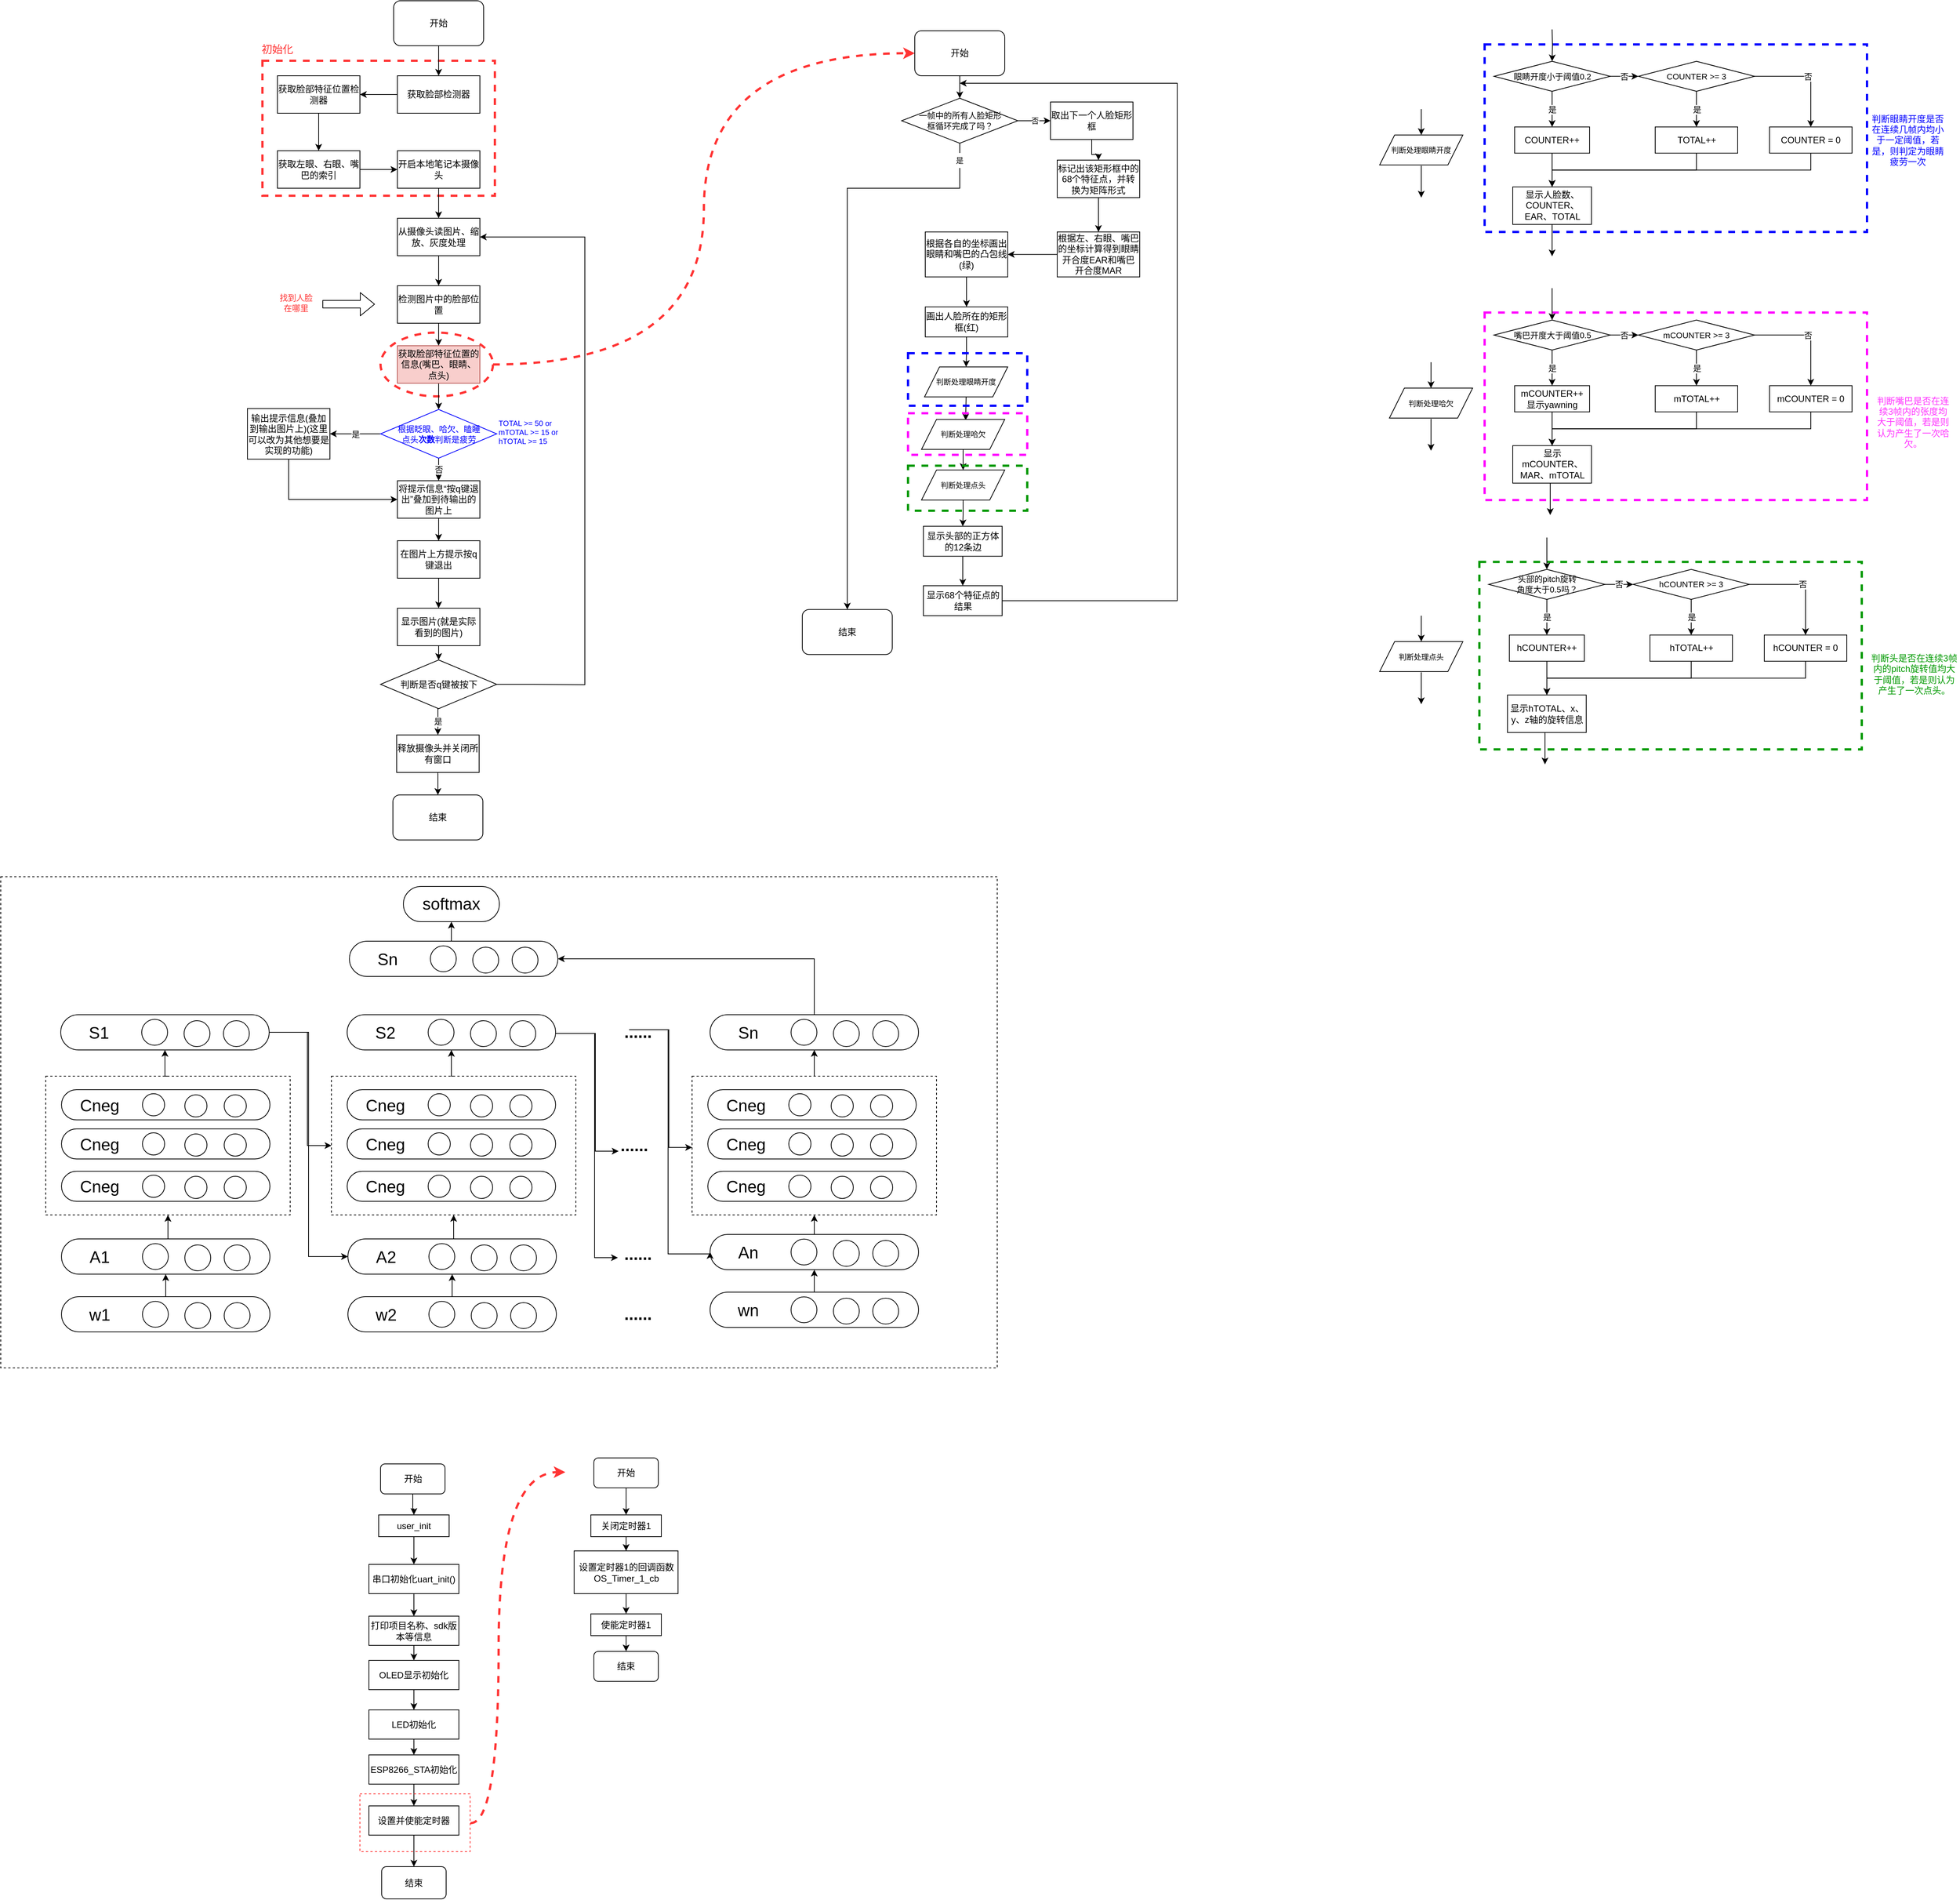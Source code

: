 <mxfile version="14.8.3" type="github">
  <diagram id="dBK5igAenbzEHoaWE4YC" name="Page-1">
    <mxGraphModel dx="1808" dy="526" grid="0" gridSize="10" guides="1" tooltips="1" connect="1" arrows="1" fold="1" page="1" pageScale="1" pageWidth="827" pageHeight="1169" math="0" shadow="0">
      <root>
        <mxCell id="0" />
        <mxCell id="1" parent="0" />
        <mxCell id="_tch5FTrI0JoL2n06Nwd-143" value="" style="rounded=0;whiteSpace=wrap;html=1;dashed=1;fontSize=22;" parent="1" vertex="1">
          <mxGeometry x="-159" y="1188" width="1329" height="655" as="geometry" />
        </mxCell>
        <mxCell id="f6ohBAHf6BeMD9NY3o_H-43" value="" style="rounded=0;whiteSpace=wrap;html=1;dashed=1;fontSize=11;strokeColor=#FF3333;strokeWidth=3;fillColor=none;" parent="1" vertex="1">
          <mxGeometry x="190" y="100" width="310" height="180" as="geometry" />
        </mxCell>
        <mxCell id="f6ohBAHf6BeMD9NY3o_H-18" value="" style="ellipse;whiteSpace=wrap;html=1;fontSize=11;dashed=1;strokeColor=#FF3333;fillColor=none;strokeWidth=3;" parent="1" vertex="1">
          <mxGeometry x="347.5" y="462.5" width="150" height="85" as="geometry" />
        </mxCell>
        <mxCell id="f6ohBAHf6BeMD9NY3o_H-22" style="edgeStyle=orthogonalEdgeStyle;rounded=0;orthogonalLoop=1;jettySize=auto;html=1;exitX=0;exitY=0.5;exitDx=0;exitDy=0;entryX=1;entryY=0.5;entryDx=0;entryDy=0;fontSize=11;" parent="1" source="f6ohBAHf6BeMD9NY3o_H-2" target="f6ohBAHf6BeMD9NY3o_H-3" edge="1">
          <mxGeometry relative="1" as="geometry" />
        </mxCell>
        <mxCell id="f6ohBAHf6BeMD9NY3o_H-2" value="获取脸部检测器" style="rounded=0;whiteSpace=wrap;html=1;" parent="1" vertex="1">
          <mxGeometry x="370" y="120" width="110" height="50" as="geometry" />
        </mxCell>
        <mxCell id="f6ohBAHf6BeMD9NY3o_H-23" style="edgeStyle=orthogonalEdgeStyle;rounded=0;orthogonalLoop=1;jettySize=auto;html=1;exitX=0.5;exitY=1;exitDx=0;exitDy=0;entryX=0.5;entryY=0;entryDx=0;entryDy=0;fontSize=11;" parent="1" source="f6ohBAHf6BeMD9NY3o_H-3" target="f6ohBAHf6BeMD9NY3o_H-4" edge="1">
          <mxGeometry relative="1" as="geometry" />
        </mxCell>
        <mxCell id="f6ohBAHf6BeMD9NY3o_H-3" value="获取脸部特征位置检测器" style="rounded=0;whiteSpace=wrap;html=1;" parent="1" vertex="1">
          <mxGeometry x="210" y="120" width="110" height="50" as="geometry" />
        </mxCell>
        <mxCell id="f6ohBAHf6BeMD9NY3o_H-24" style="edgeStyle=orthogonalEdgeStyle;rounded=0;orthogonalLoop=1;jettySize=auto;html=1;fontSize=11;" parent="1" source="f6ohBAHf6BeMD9NY3o_H-4" target="f6ohBAHf6BeMD9NY3o_H-5" edge="1">
          <mxGeometry relative="1" as="geometry" />
        </mxCell>
        <mxCell id="f6ohBAHf6BeMD9NY3o_H-4" value="获取左眼、右眼、嘴巴的索引" style="rounded=0;whiteSpace=wrap;html=1;" parent="1" vertex="1">
          <mxGeometry x="210" y="220" width="110" height="50" as="geometry" />
        </mxCell>
        <mxCell id="f6ohBAHf6BeMD9NY3o_H-25" style="edgeStyle=orthogonalEdgeStyle;rounded=0;orthogonalLoop=1;jettySize=auto;html=1;exitX=0.5;exitY=1;exitDx=0;exitDy=0;entryX=0.5;entryY=0;entryDx=0;entryDy=0;fontSize=11;" parent="1" source="f6ohBAHf6BeMD9NY3o_H-5" target="f6ohBAHf6BeMD9NY3o_H-6" edge="1">
          <mxGeometry relative="1" as="geometry" />
        </mxCell>
        <mxCell id="f6ohBAHf6BeMD9NY3o_H-5" value="开启本地笔记本摄像头" style="rounded=0;whiteSpace=wrap;html=1;" parent="1" vertex="1">
          <mxGeometry x="370" y="220" width="110" height="50" as="geometry" />
        </mxCell>
        <mxCell id="f6ohBAHf6BeMD9NY3o_H-26" style="edgeStyle=orthogonalEdgeStyle;rounded=0;orthogonalLoop=1;jettySize=auto;html=1;exitX=0.5;exitY=1;exitDx=0;exitDy=0;entryX=0.5;entryY=0;entryDx=0;entryDy=0;fontSize=11;" parent="1" source="f6ohBAHf6BeMD9NY3o_H-6" target="f6ohBAHf6BeMD9NY3o_H-7" edge="1">
          <mxGeometry relative="1" as="geometry" />
        </mxCell>
        <mxCell id="f6ohBAHf6BeMD9NY3o_H-6" value="&lt;div&gt;从摄像头读图片、缩放、灰度处理&lt;/div&gt;" style="rounded=0;whiteSpace=wrap;html=1;" parent="1" vertex="1">
          <mxGeometry x="370" y="310" width="110" height="50" as="geometry" />
        </mxCell>
        <mxCell id="f6ohBAHf6BeMD9NY3o_H-27" style="edgeStyle=orthogonalEdgeStyle;rounded=0;orthogonalLoop=1;jettySize=auto;html=1;exitX=0.5;exitY=1;exitDx=0;exitDy=0;entryX=0.5;entryY=0;entryDx=0;entryDy=0;fontSize=11;" parent="1" source="f6ohBAHf6BeMD9NY3o_H-7" target="f6ohBAHf6BeMD9NY3o_H-8" edge="1">
          <mxGeometry relative="1" as="geometry" />
        </mxCell>
        <mxCell id="f6ohBAHf6BeMD9NY3o_H-7" value="检测图片中的脸部位置" style="rounded=0;whiteSpace=wrap;html=1;" parent="1" vertex="1">
          <mxGeometry x="370" y="400" width="110" height="50" as="geometry" />
        </mxCell>
        <mxCell id="f6ohBAHf6BeMD9NY3o_H-28" style="edgeStyle=orthogonalEdgeStyle;rounded=0;orthogonalLoop=1;jettySize=auto;html=1;exitX=0.5;exitY=1;exitDx=0;exitDy=0;entryX=0.5;entryY=0;entryDx=0;entryDy=0;fontSize=11;" parent="1" source="f6ohBAHf6BeMD9NY3o_H-8" target="f6ohBAHf6BeMD9NY3o_H-10" edge="1">
          <mxGeometry relative="1" as="geometry" />
        </mxCell>
        <mxCell id="f6ohBAHf6BeMD9NY3o_H-8" value="获取脸部特征位置的信息(嘴巴、眼睛、点头)" style="rounded=0;whiteSpace=wrap;html=1;fillColor=#f8cecc;strokeColor=#b85450;" parent="1" vertex="1">
          <mxGeometry x="370" y="480" width="110" height="50" as="geometry" />
        </mxCell>
        <mxCell id="f6ohBAHf6BeMD9NY3o_H-29" value="是" style="edgeStyle=orthogonalEdgeStyle;rounded=0;orthogonalLoop=1;jettySize=auto;html=1;exitX=0;exitY=0.5;exitDx=0;exitDy=0;entryX=1;entryY=0.5;entryDx=0;entryDy=0;fontSize=11;" parent="1" source="f6ohBAHf6BeMD9NY3o_H-10" target="f6ohBAHf6BeMD9NY3o_H-11" edge="1">
          <mxGeometry relative="1" as="geometry" />
        </mxCell>
        <mxCell id="f6ohBAHf6BeMD9NY3o_H-30" value="否" style="edgeStyle=orthogonalEdgeStyle;rounded=0;orthogonalLoop=1;jettySize=auto;html=1;entryX=0.5;entryY=0;entryDx=0;entryDy=0;fontSize=11;" parent="1" source="f6ohBAHf6BeMD9NY3o_H-10" target="f6ohBAHf6BeMD9NY3o_H-12" edge="1">
          <mxGeometry relative="1" as="geometry" />
        </mxCell>
        <mxCell id="f6ohBAHf6BeMD9NY3o_H-10" value="&lt;div&gt;根据眨眼、哈欠、瞌睡&lt;/div&gt;&lt;div&gt;点头&lt;font&gt;&lt;b&gt;次数&lt;/b&gt;&lt;/font&gt;判断是疲劳&lt;/div&gt;" style="rhombus;whiteSpace=wrap;html=1;fontSize=11;fontColor=#0000FF;strokeColor=#0000FF;" parent="1" vertex="1">
          <mxGeometry x="347.5" y="565" width="155" height="65" as="geometry" />
        </mxCell>
        <mxCell id="f6ohBAHf6BeMD9NY3o_H-39" style="edgeStyle=orthogonalEdgeStyle;rounded=0;orthogonalLoop=1;jettySize=auto;html=1;exitX=0.5;exitY=1;exitDx=0;exitDy=0;entryX=0;entryY=0.5;entryDx=0;entryDy=0;fontSize=11;strokeWidth=1;" parent="1" source="f6ohBAHf6BeMD9NY3o_H-11" target="f6ohBAHf6BeMD9NY3o_H-12" edge="1">
          <mxGeometry relative="1" as="geometry" />
        </mxCell>
        <mxCell id="f6ohBAHf6BeMD9NY3o_H-11" value="输出提示信息(叠加到输出图片上)(这里可以改为其他想要是实现的功能)" style="rounded=0;whiteSpace=wrap;html=1;" parent="1" vertex="1">
          <mxGeometry x="170" y="563.75" width="110" height="67.5" as="geometry" />
        </mxCell>
        <mxCell id="f6ohBAHf6BeMD9NY3o_H-31" style="edgeStyle=orthogonalEdgeStyle;rounded=0;orthogonalLoop=1;jettySize=auto;html=1;exitX=0.5;exitY=1;exitDx=0;exitDy=0;fontSize=11;" parent="1" source="f6ohBAHf6BeMD9NY3o_H-12" target="f6ohBAHf6BeMD9NY3o_H-13" edge="1">
          <mxGeometry relative="1" as="geometry" />
        </mxCell>
        <mxCell id="f6ohBAHf6BeMD9NY3o_H-12" value="将提示信息“按q键退出”叠加到待输出的图片上" style="rounded=0;whiteSpace=wrap;html=1;" parent="1" vertex="1">
          <mxGeometry x="370" y="660" width="110" height="50" as="geometry" />
        </mxCell>
        <mxCell id="f6ohBAHf6BeMD9NY3o_H-32" style="edgeStyle=orthogonalEdgeStyle;rounded=0;orthogonalLoop=1;jettySize=auto;html=1;exitX=0.5;exitY=1;exitDx=0;exitDy=0;entryX=0.5;entryY=0;entryDx=0;entryDy=0;fontSize=11;" parent="1" source="f6ohBAHf6BeMD9NY3o_H-13" target="f6ohBAHf6BeMD9NY3o_H-14" edge="1">
          <mxGeometry relative="1" as="geometry" />
        </mxCell>
        <mxCell id="f6ohBAHf6BeMD9NY3o_H-13" value="在图片上方提示按q键退出" style="rounded=0;whiteSpace=wrap;html=1;" parent="1" vertex="1">
          <mxGeometry x="370" y="740" width="110" height="50" as="geometry" />
        </mxCell>
        <mxCell id="f6ohBAHf6BeMD9NY3o_H-33" style="edgeStyle=orthogonalEdgeStyle;rounded=0;orthogonalLoop=1;jettySize=auto;html=1;exitX=0.5;exitY=1;exitDx=0;exitDy=0;entryX=0.5;entryY=0;entryDx=0;entryDy=0;fontSize=11;" parent="1" source="f6ohBAHf6BeMD9NY3o_H-14" target="f6ohBAHf6BeMD9NY3o_H-15" edge="1">
          <mxGeometry relative="1" as="geometry" />
        </mxCell>
        <mxCell id="f6ohBAHf6BeMD9NY3o_H-14" value="显示图片(就是实际看到的图片)" style="rounded=0;whiteSpace=wrap;html=1;" parent="1" vertex="1">
          <mxGeometry x="370" y="830" width="110" height="50" as="geometry" />
        </mxCell>
        <mxCell id="f6ohBAHf6BeMD9NY3o_H-34" value="是" style="edgeStyle=orthogonalEdgeStyle;rounded=0;orthogonalLoop=1;jettySize=auto;html=1;exitX=0.5;exitY=1;exitDx=0;exitDy=0;entryX=0.5;entryY=0;entryDx=0;entryDy=0;fontSize=11;" parent="1" source="f6ohBAHf6BeMD9NY3o_H-15" target="f6ohBAHf6BeMD9NY3o_H-41" edge="1">
          <mxGeometry relative="1" as="geometry">
            <mxPoint x="425" y="999" as="targetPoint" />
          </mxGeometry>
        </mxCell>
        <mxCell id="f6ohBAHf6BeMD9NY3o_H-15" value="判断是否q键被按下" style="rhombus;whiteSpace=wrap;html=1;" parent="1" vertex="1">
          <mxGeometry x="347.5" y="899" width="155" height="65" as="geometry" />
        </mxCell>
        <mxCell id="f6ohBAHf6BeMD9NY3o_H-21" style="edgeStyle=orthogonalEdgeStyle;rounded=0;orthogonalLoop=1;jettySize=auto;html=1;exitX=0.5;exitY=1;exitDx=0;exitDy=0;entryX=0.5;entryY=0;entryDx=0;entryDy=0;fontSize=11;" parent="1" source="f6ohBAHf6BeMD9NY3o_H-17" target="f6ohBAHf6BeMD9NY3o_H-2" edge="1">
          <mxGeometry relative="1" as="geometry" />
        </mxCell>
        <mxCell id="f6ohBAHf6BeMD9NY3o_H-17" value="开始" style="rounded=1;whiteSpace=wrap;html=1;" parent="1" vertex="1">
          <mxGeometry x="365" y="20" width="120" height="60" as="geometry" />
        </mxCell>
        <mxCell id="f6ohBAHf6BeMD9NY3o_H-35" value="" style="endArrow=classic;html=1;fontSize=11;exitX=1;exitY=0.5;exitDx=0;exitDy=0;strokeColor=#FF3333;dashed=1;strokeWidth=3;entryX=0;entryY=0.5;entryDx=0;entryDy=0;edgeStyle=orthogonalEdgeStyle;curved=1;" parent="1" source="f6ohBAHf6BeMD9NY3o_H-18" target="f6ohBAHf6BeMD9NY3o_H-36" edge="1">
          <mxGeometry width="50" height="50" relative="1" as="geometry">
            <mxPoint x="550" y="490" as="sourcePoint" />
            <mxPoint x="730" y="80" as="targetPoint" />
          </mxGeometry>
        </mxCell>
        <mxCell id="f6ohBAHf6BeMD9NY3o_H-73" style="edgeStyle=orthogonalEdgeStyle;rounded=0;orthogonalLoop=1;jettySize=auto;html=1;exitX=0.5;exitY=1;exitDx=0;exitDy=0;entryX=0.5;entryY=0;entryDx=0;entryDy=0;fontSize=11;fontColor=#000000;strokeColor=#000000;strokeWidth=1;" parent="1" source="f6ohBAHf6BeMD9NY3o_H-36" edge="1">
          <mxGeometry relative="1" as="geometry">
            <mxPoint x="1120" y="150" as="targetPoint" />
          </mxGeometry>
        </mxCell>
        <mxCell id="f6ohBAHf6BeMD9NY3o_H-36" value="开始" style="rounded=1;whiteSpace=wrap;html=1;" parent="1" vertex="1">
          <mxGeometry x="1060" y="60" width="120" height="60" as="geometry" />
        </mxCell>
        <mxCell id="f6ohBAHf6BeMD9NY3o_H-38" style="edgeStyle=orthogonalEdgeStyle;rounded=0;orthogonalLoop=1;jettySize=auto;html=1;exitX=1;exitY=0.5;exitDx=0;exitDy=0;entryX=1;entryY=0.5;entryDx=0;entryDy=0;fontSize=11;" parent="1" source="f6ohBAHf6BeMD9NY3o_H-15" target="f6ohBAHf6BeMD9NY3o_H-6" edge="1">
          <mxGeometry relative="1" as="geometry">
            <mxPoint x="435" y="890" as="sourcePoint" />
            <mxPoint x="435" y="920" as="targetPoint" />
            <Array as="points">
              <mxPoint x="550" y="931" />
              <mxPoint x="620" y="932" />
              <mxPoint x="620" y="335" />
            </Array>
          </mxGeometry>
        </mxCell>
        <mxCell id="f6ohBAHf6BeMD9NY3o_H-40" value="结束" style="rounded=1;whiteSpace=wrap;html=1;" parent="1" vertex="1">
          <mxGeometry x="364" y="1079" width="120" height="60" as="geometry" />
        </mxCell>
        <mxCell id="f6ohBAHf6BeMD9NY3o_H-42" style="edgeStyle=orthogonalEdgeStyle;rounded=0;orthogonalLoop=1;jettySize=auto;html=1;entryX=0.5;entryY=0;entryDx=0;entryDy=0;fontSize=11;strokeColor=#000000;strokeWidth=1;" parent="1" source="f6ohBAHf6BeMD9NY3o_H-41" target="f6ohBAHf6BeMD9NY3o_H-40" edge="1">
          <mxGeometry relative="1" as="geometry" />
        </mxCell>
        <mxCell id="f6ohBAHf6BeMD9NY3o_H-41" value="&lt;div&gt;释放摄像头并关闭所有窗口&lt;/div&gt;" style="rounded=0;whiteSpace=wrap;html=1;" parent="1" vertex="1">
          <mxGeometry x="369" y="999" width="110" height="50" as="geometry" />
        </mxCell>
        <mxCell id="f6ohBAHf6BeMD9NY3o_H-44" value="&lt;font style=&quot;font-size: 14px&quot;&gt;初始化&lt;br&gt;&lt;/font&gt;" style="text;html=1;strokeColor=none;fillColor=none;align=center;verticalAlign=middle;whiteSpace=wrap;rounded=0;dashed=1;fontSize=11;fontColor=#FF3333;" parent="1" vertex="1">
          <mxGeometry x="170" y="70" width="80" height="30" as="geometry" />
        </mxCell>
        <mxCell id="f6ohBAHf6BeMD9NY3o_H-46" value="" style="shape=flexArrow;endArrow=classic;html=1;fontSize=11;fontColor=#FF3333;strokeColor=#000000;strokeWidth=1;" parent="1" edge="1">
          <mxGeometry width="50" height="50" relative="1" as="geometry">
            <mxPoint x="270" y="424.58" as="sourcePoint" />
            <mxPoint x="340" y="424.58" as="targetPoint" />
          </mxGeometry>
        </mxCell>
        <mxCell id="f6ohBAHf6BeMD9NY3o_H-48" value="找到人脸在哪里" style="text;html=1;strokeColor=none;fillColor=none;align=center;verticalAlign=middle;whiteSpace=wrap;rounded=0;dashed=1;fontSize=11;fontColor=#FF3333;" parent="1" vertex="1">
          <mxGeometry x="210" y="400" width="50" height="45" as="geometry" />
        </mxCell>
        <mxCell id="f6ohBAHf6BeMD9NY3o_H-211" style="edgeStyle=orthogonalEdgeStyle;rounded=0;orthogonalLoop=1;jettySize=auto;html=1;entryX=1;entryY=0.5;entryDx=0;entryDy=0;fontSize=10;fontColor=#000000;strokeColor=#000000;strokeWidth=1;" parent="1" source="f6ohBAHf6BeMD9NY3o_H-54" target="f6ohBAHf6BeMD9NY3o_H-55" edge="1">
          <mxGeometry relative="1" as="geometry" />
        </mxCell>
        <mxCell id="f6ohBAHf6BeMD9NY3o_H-54" value="根据左、右眼、嘴巴的坐标计算得到眼睛开合度EAR和嘴巴开合度MAR" style="rounded=0;whiteSpace=wrap;html=1;" parent="1" vertex="1">
          <mxGeometry x="1250" y="328.25" width="110" height="60" as="geometry" />
        </mxCell>
        <mxCell id="f6ohBAHf6BeMD9NY3o_H-77" style="edgeStyle=orthogonalEdgeStyle;rounded=0;orthogonalLoop=1;jettySize=auto;html=1;exitX=0.5;exitY=1;exitDx=0;exitDy=0;entryX=0.5;entryY=0;entryDx=0;entryDy=0;fontSize=11;fontColor=#000000;strokeColor=#000000;strokeWidth=1;" parent="1" source="f6ohBAHf6BeMD9NY3o_H-55" target="f6ohBAHf6BeMD9NY3o_H-56" edge="1">
          <mxGeometry relative="1" as="geometry" />
        </mxCell>
        <mxCell id="f6ohBAHf6BeMD9NY3o_H-55" value="根据各自的坐标画出眼睛和嘴巴的凸包线(绿)" style="rounded=0;whiteSpace=wrap;html=1;" parent="1" vertex="1">
          <mxGeometry x="1074" y="328.25" width="110" height="60" as="geometry" />
        </mxCell>
        <mxCell id="f6ohBAHf6BeMD9NY3o_H-79" style="edgeStyle=orthogonalEdgeStyle;rounded=0;orthogonalLoop=1;jettySize=auto;html=1;exitX=0.5;exitY=1;exitDx=0;exitDy=0;entryX=0.5;entryY=0;entryDx=0;entryDy=0;fontSize=11;fontColor=#000000;strokeColor=#000000;strokeWidth=1;" parent="1" source="f6ohBAHf6BeMD9NY3o_H-56" target="f6ohBAHf6BeMD9NY3o_H-201" edge="1">
          <mxGeometry relative="1" as="geometry">
            <mxPoint x="1129" y="510.75" as="targetPoint" />
          </mxGeometry>
        </mxCell>
        <mxCell id="f6ohBAHf6BeMD9NY3o_H-56" value="画出人脸所在的矩形框(红)" style="rounded=0;whiteSpace=wrap;html=1;" parent="1" vertex="1">
          <mxGeometry x="1074" y="428.25" width="110" height="40" as="geometry" />
        </mxCell>
        <mxCell id="f6ohBAHf6BeMD9NY3o_H-80" value="判断眼睛开度是否在连续几帧内均小于一定阈值，若是，则判定为眼睛疲劳一次" style="text;html=1;strokeColor=none;fillColor=none;align=center;verticalAlign=middle;whiteSpace=wrap;rounded=0;dashed=1;fontSize=12;fontColor=#0000FF;" parent="1" vertex="1">
          <mxGeometry x="2333" y="162.38" width="103" height="86.75" as="geometry" />
        </mxCell>
        <mxCell id="f6ohBAHf6BeMD9NY3o_H-218" style="edgeStyle=orthogonalEdgeStyle;rounded=0;orthogonalLoop=1;jettySize=auto;html=1;entryX=0.5;entryY=0;entryDx=0;entryDy=0;fontSize=10;fontColor=#000000;strokeColor=#000000;strokeWidth=1;" parent="1" source="f6ohBAHf6BeMD9NY3o_H-97" target="f6ohBAHf6BeMD9NY3o_H-99" edge="1">
          <mxGeometry relative="1" as="geometry" />
        </mxCell>
        <mxCell id="f6ohBAHf6BeMD9NY3o_H-97" value="显示头部的正方体的12条边" style="rounded=0;whiteSpace=wrap;html=1;" parent="1" vertex="1">
          <mxGeometry x="1071.5" y="720.75" width="105" height="40" as="geometry" />
        </mxCell>
        <mxCell id="f6ohBAHf6BeMD9NY3o_H-125" style="edgeStyle=orthogonalEdgeStyle;rounded=0;orthogonalLoop=1;jettySize=auto;html=1;fontSize=10;fontColor=#000000;strokeColor=#000000;strokeWidth=1;exitX=1;exitY=0.5;exitDx=0;exitDy=0;" parent="1" source="f6ohBAHf6BeMD9NY3o_H-99" edge="1">
          <mxGeometry relative="1" as="geometry">
            <mxPoint x="1120" y="130" as="targetPoint" />
            <mxPoint x="1310" y="930" as="sourcePoint" />
            <Array as="points">
              <mxPoint x="1410" y="820" />
              <mxPoint x="1410" y="130" />
            </Array>
          </mxGeometry>
        </mxCell>
        <mxCell id="f6ohBAHf6BeMD9NY3o_H-99" value="显示68个特征点的结果" style="rounded=0;whiteSpace=wrap;html=1;" parent="1" vertex="1">
          <mxGeometry x="1071.5" y="800" width="105" height="40" as="geometry" />
        </mxCell>
        <mxCell id="f6ohBAHf6BeMD9NY3o_H-104" value="结束" style="rounded=1;whiteSpace=wrap;html=1;" parent="1" vertex="1">
          <mxGeometry x="910" y="831.75" width="120" height="60" as="geometry" />
        </mxCell>
        <mxCell id="f6ohBAHf6BeMD9NY3o_H-115" value="&lt;div style=&quot;font-size: 10px;&quot;&gt;TOTAL &amp;gt;= 50 or &lt;br style=&quot;font-size: 10px;&quot;&gt;&lt;/div&gt;&lt;div style=&quot;font-size: 10px;&quot;&gt;mTOTAL &amp;gt;= 15 or &lt;br style=&quot;font-size: 10px;&quot;&gt;&lt;/div&gt;&lt;div style=&quot;font-size: 10px;&quot;&gt;hTOTAL &amp;gt;= 15&lt;/div&gt;" style="text;whiteSpace=wrap;html=1;fontSize=10;fontColor=#0000FF;" parent="1" vertex="1">
          <mxGeometry x="502.5" y="571.25" width="120" height="60" as="geometry" />
        </mxCell>
        <mxCell id="f6ohBAHf6BeMD9NY3o_H-116" value="判断嘴巴是否在连续3帧内的张度均大于阈值，若是则认为产生了一次哈欠。" style="text;html=1;strokeColor=none;fillColor=none;align=center;verticalAlign=middle;whiteSpace=wrap;rounded=0;dashed=1;fontSize=12;fontColor=#FF33FF;" parent="1" vertex="1">
          <mxGeometry x="2340" y="543.25" width="103" height="76.75" as="geometry" />
        </mxCell>
        <mxCell id="f6ohBAHf6BeMD9NY3o_H-209" style="edgeStyle=orthogonalEdgeStyle;rounded=0;orthogonalLoop=1;jettySize=auto;html=1;fontSize=10;fontColor=#000000;strokeColor=#000000;strokeWidth=1;" parent="1" source="f6ohBAHf6BeMD9NY3o_H-119" target="f6ohBAHf6BeMD9NY3o_H-122" edge="1">
          <mxGeometry relative="1" as="geometry" />
        </mxCell>
        <mxCell id="f6ohBAHf6BeMD9NY3o_H-119" value="取出下一个人脸矩形框" style="rounded=0;whiteSpace=wrap;html=1;" parent="1" vertex="1">
          <mxGeometry x="1241" y="155" width="110" height="50" as="geometry" />
        </mxCell>
        <mxCell id="f6ohBAHf6BeMD9NY3o_H-121" value="否" style="edgeStyle=orthogonalEdgeStyle;rounded=0;orthogonalLoop=1;jettySize=auto;html=1;exitX=1;exitY=0.5;exitDx=0;exitDy=0;entryX=0;entryY=0.5;entryDx=0;entryDy=0;fontSize=10;strokeColor=#000000;strokeWidth=1;" parent="1" source="f6ohBAHf6BeMD9NY3o_H-120" target="f6ohBAHf6BeMD9NY3o_H-119" edge="1">
          <mxGeometry relative="1" as="geometry">
            <mxPoint x="1250" y="180" as="targetPoint" />
          </mxGeometry>
        </mxCell>
        <mxCell id="f6ohBAHf6BeMD9NY3o_H-212" style="edgeStyle=orthogonalEdgeStyle;rounded=0;orthogonalLoop=1;jettySize=auto;html=1;exitX=0.5;exitY=1;exitDx=0;exitDy=0;entryX=0.5;entryY=0;entryDx=0;entryDy=0;fontSize=10;fontColor=#000000;strokeColor=#000000;strokeWidth=1;startArrow=none;" parent="1" source="f6ohBAHf6BeMD9NY3o_H-213" target="f6ohBAHf6BeMD9NY3o_H-104" edge="1">
          <mxGeometry relative="1" as="geometry">
            <Array as="points">
              <mxPoint x="1120" y="270" />
              <mxPoint x="970" y="270" />
            </Array>
          </mxGeometry>
        </mxCell>
        <mxCell id="f6ohBAHf6BeMD9NY3o_H-120" value="&lt;div&gt;一帧中的所有人脸矩形&lt;/div&gt;&lt;div&gt;框循环完成了吗？&lt;/div&gt;" style="rhombus;whiteSpace=wrap;html=1;fontSize=11;" parent="1" vertex="1">
          <mxGeometry x="1042.5" y="150" width="155" height="60" as="geometry" />
        </mxCell>
        <mxCell id="f6ohBAHf6BeMD9NY3o_H-210" style="edgeStyle=orthogonalEdgeStyle;rounded=0;orthogonalLoop=1;jettySize=auto;html=1;entryX=0.5;entryY=0;entryDx=0;entryDy=0;fontSize=10;fontColor=#000000;strokeColor=#000000;strokeWidth=1;" parent="1" source="f6ohBAHf6BeMD9NY3o_H-122" target="f6ohBAHf6BeMD9NY3o_H-54" edge="1">
          <mxGeometry relative="1" as="geometry" />
        </mxCell>
        <mxCell id="f6ohBAHf6BeMD9NY3o_H-122" value="标记出该矩形框中的68个特征点，并转换为矩阵形式" style="rounded=0;whiteSpace=wrap;html=1;" parent="1" vertex="1">
          <mxGeometry x="1250" y="232.5" width="110" height="50" as="geometry" />
        </mxCell>
        <mxCell id="f6ohBAHf6BeMD9NY3o_H-141" value="" style="rounded=0;whiteSpace=wrap;html=1;dashed=1;fontSize=11;strokeWidth=3;fillColor=none;strokeColor=#FF00FF;" parent="1" vertex="1">
          <mxGeometry x="1820" y="435.75" width="510" height="250" as="geometry" />
        </mxCell>
        <mxCell id="f6ohBAHf6BeMD9NY3o_H-142" value="是" style="edgeStyle=orthogonalEdgeStyle;rounded=0;orthogonalLoop=1;jettySize=auto;html=1;entryX=0.5;entryY=0;entryDx=0;entryDy=0;fontSize=11;strokeColor=#000000;strokeWidth=1;" parent="1" source="f6ohBAHf6BeMD9NY3o_H-144" target="f6ohBAHf6BeMD9NY3o_H-148" edge="1">
          <mxGeometry relative="1" as="geometry" />
        </mxCell>
        <mxCell id="f6ohBAHf6BeMD9NY3o_H-143" value="否" style="edgeStyle=orthogonalEdgeStyle;rounded=0;orthogonalLoop=1;jettySize=auto;html=1;entryX=0;entryY=0.5;entryDx=0;entryDy=0;fontSize=11;strokeColor=#000000;strokeWidth=1;" parent="1" source="f6ohBAHf6BeMD9NY3o_H-144" target="f6ohBAHf6BeMD9NY3o_H-151" edge="1">
          <mxGeometry relative="1" as="geometry" />
        </mxCell>
        <mxCell id="f6ohBAHf6BeMD9NY3o_H-144" value="嘴巴开度大于阈值0.5" style="rhombus;whiteSpace=wrap;html=1;fontSize=11;" parent="1" vertex="1">
          <mxGeometry x="1832.5" y="445.75" width="155" height="40" as="geometry" />
        </mxCell>
        <mxCell id="f6ohBAHf6BeMD9NY3o_H-145" style="edgeStyle=orthogonalEdgeStyle;rounded=0;orthogonalLoop=1;jettySize=auto;html=1;exitX=0.5;exitY=1;exitDx=0;exitDy=0;fontSize=11;fontColor=#000000;strokeColor=#000000;strokeWidth=1;entryX=0.5;entryY=0;entryDx=0;entryDy=0;" parent="1" source="f6ohBAHf6BeMD9NY3o_H-146" target="f6ohBAHf6BeMD9NY3o_H-154" edge="1">
          <mxGeometry relative="1" as="geometry">
            <mxPoint x="1910" y="603.25" as="targetPoint" />
          </mxGeometry>
        </mxCell>
        <mxCell id="f6ohBAHf6BeMD9NY3o_H-146" value="mTOTAL++" style="rounded=0;whiteSpace=wrap;html=1;" parent="1" vertex="1">
          <mxGeometry x="2047.5" y="533.25" width="110" height="35" as="geometry" />
        </mxCell>
        <mxCell id="f6ohBAHf6BeMD9NY3o_H-147" style="edgeStyle=orthogonalEdgeStyle;rounded=0;orthogonalLoop=1;jettySize=auto;html=1;entryX=0.5;entryY=0;entryDx=0;entryDy=0;fontSize=11;fontColor=#000000;strokeColor=#000000;strokeWidth=1;" parent="1" source="f6ohBAHf6BeMD9NY3o_H-148" target="f6ohBAHf6BeMD9NY3o_H-154" edge="1">
          <mxGeometry relative="1" as="geometry" />
        </mxCell>
        <mxCell id="f6ohBAHf6BeMD9NY3o_H-148" value="&lt;div&gt;mCOUNTER++&lt;/div&gt;&lt;div&gt;显示yawning&lt;br&gt;&lt;/div&gt;" style="rounded=0;whiteSpace=wrap;html=1;" parent="1" vertex="1">
          <mxGeometry x="1860" y="533.25" width="100" height="35" as="geometry" />
        </mxCell>
        <mxCell id="f6ohBAHf6BeMD9NY3o_H-149" value="是" style="edgeStyle=orthogonalEdgeStyle;rounded=0;orthogonalLoop=1;jettySize=auto;html=1;entryX=0.5;entryY=0;entryDx=0;entryDy=0;fontSize=11;fontColor=#000000;strokeColor=#000000;strokeWidth=1;" parent="1" source="f6ohBAHf6BeMD9NY3o_H-151" target="f6ohBAHf6BeMD9NY3o_H-146" edge="1">
          <mxGeometry relative="1" as="geometry" />
        </mxCell>
        <mxCell id="f6ohBAHf6BeMD9NY3o_H-150" value="否" style="edgeStyle=orthogonalEdgeStyle;rounded=0;orthogonalLoop=1;jettySize=auto;html=1;entryX=0.5;entryY=0;entryDx=0;entryDy=0;fontSize=11;fontColor=#000000;strokeColor=#000000;strokeWidth=1;" parent="1" source="f6ohBAHf6BeMD9NY3o_H-151" target="f6ohBAHf6BeMD9NY3o_H-153" edge="1">
          <mxGeometry relative="1" as="geometry" />
        </mxCell>
        <mxCell id="f6ohBAHf6BeMD9NY3o_H-151" value="mCOUNTER &amp;gt;= 3" style="rhombus;whiteSpace=wrap;html=1;fontSize=11;" parent="1" vertex="1">
          <mxGeometry x="2025" y="445.75" width="155" height="40" as="geometry" />
        </mxCell>
        <mxCell id="f6ohBAHf6BeMD9NY3o_H-152" style="edgeStyle=orthogonalEdgeStyle;rounded=0;orthogonalLoop=1;jettySize=auto;html=1;exitX=0.5;exitY=1;exitDx=0;exitDy=0;fontSize=11;fontColor=#000000;strokeColor=#000000;strokeWidth=1;entryX=0.5;entryY=0;entryDx=0;entryDy=0;" parent="1" source="f6ohBAHf6BeMD9NY3o_H-153" target="f6ohBAHf6BeMD9NY3o_H-154" edge="1">
          <mxGeometry relative="1" as="geometry">
            <mxPoint x="2275.333" y="633.25" as="targetPoint" />
          </mxGeometry>
        </mxCell>
        <mxCell id="f6ohBAHf6BeMD9NY3o_H-153" value="mCOUNTER = 0" style="rounded=0;whiteSpace=wrap;html=1;" parent="1" vertex="1">
          <mxGeometry x="2200" y="533.25" width="110" height="35" as="geometry" />
        </mxCell>
        <mxCell id="f6ohBAHf6BeMD9NY3o_H-154" value="显示mCOUNTER、MAR、mTOTAL" style="rounded=0;whiteSpace=wrap;html=1;" parent="1" vertex="1">
          <mxGeometry x="1857.5" y="613.25" width="105" height="50" as="geometry" />
        </mxCell>
        <mxCell id="f6ohBAHf6BeMD9NY3o_H-155" value="" style="rounded=0;whiteSpace=wrap;html=1;dashed=1;fontSize=11;strokeWidth=3;fillColor=none;strokeColor=#0000FF;" parent="1" vertex="1">
          <mxGeometry x="1820" y="78.25" width="510" height="250" as="geometry" />
        </mxCell>
        <mxCell id="f6ohBAHf6BeMD9NY3o_H-156" style="edgeStyle=orthogonalEdgeStyle;rounded=0;orthogonalLoop=1;jettySize=auto;html=1;exitX=0.5;exitY=1;exitDx=0;exitDy=0;entryX=0.5;entryY=0;entryDx=0;entryDy=0;fontSize=11;fontColor=#000000;strokeColor=#000000;strokeWidth=1;" parent="1" target="f6ohBAHf6BeMD9NY3o_H-159" edge="1">
          <mxGeometry relative="1" as="geometry">
            <mxPoint x="1910" y="58.25" as="sourcePoint" />
          </mxGeometry>
        </mxCell>
        <mxCell id="f6ohBAHf6BeMD9NY3o_H-157" value="是" style="edgeStyle=orthogonalEdgeStyle;rounded=0;orthogonalLoop=1;jettySize=auto;html=1;entryX=0.5;entryY=0;entryDx=0;entryDy=0;fontSize=11;strokeColor=#000000;strokeWidth=1;" parent="1" source="f6ohBAHf6BeMD9NY3o_H-159" target="f6ohBAHf6BeMD9NY3o_H-163" edge="1">
          <mxGeometry relative="1" as="geometry" />
        </mxCell>
        <mxCell id="f6ohBAHf6BeMD9NY3o_H-158" value="否" style="edgeStyle=orthogonalEdgeStyle;rounded=0;orthogonalLoop=1;jettySize=auto;html=1;entryX=0;entryY=0.5;entryDx=0;entryDy=0;fontSize=11;strokeColor=#000000;strokeWidth=1;" parent="1" source="f6ohBAHf6BeMD9NY3o_H-159" target="f6ohBAHf6BeMD9NY3o_H-166" edge="1">
          <mxGeometry relative="1" as="geometry" />
        </mxCell>
        <mxCell id="f6ohBAHf6BeMD9NY3o_H-159" value="眼睛开度小于阈值0.2" style="rhombus;whiteSpace=wrap;html=1;fontSize=11;" parent="1" vertex="1">
          <mxGeometry x="1832.5" y="100.75" width="155" height="40" as="geometry" />
        </mxCell>
        <mxCell id="f6ohBAHf6BeMD9NY3o_H-160" style="edgeStyle=orthogonalEdgeStyle;rounded=0;orthogonalLoop=1;jettySize=auto;html=1;exitX=0.5;exitY=1;exitDx=0;exitDy=0;fontSize=11;fontColor=#000000;strokeColor=#000000;strokeWidth=1;entryX=0.5;entryY=0;entryDx=0;entryDy=0;" parent="1" source="f6ohBAHf6BeMD9NY3o_H-161" target="f6ohBAHf6BeMD9NY3o_H-169" edge="1">
          <mxGeometry relative="1" as="geometry">
            <mxPoint x="1910" y="258.25" as="targetPoint" />
          </mxGeometry>
        </mxCell>
        <mxCell id="f6ohBAHf6BeMD9NY3o_H-161" value="TOTAL++" style="rounded=0;whiteSpace=wrap;html=1;" parent="1" vertex="1">
          <mxGeometry x="2047.5" y="188.25" width="110" height="35" as="geometry" />
        </mxCell>
        <mxCell id="f6ohBAHf6BeMD9NY3o_H-162" style="edgeStyle=orthogonalEdgeStyle;rounded=0;orthogonalLoop=1;jettySize=auto;html=1;entryX=0.5;entryY=0;entryDx=0;entryDy=0;fontSize=11;fontColor=#000000;strokeColor=#000000;strokeWidth=1;" parent="1" source="f6ohBAHf6BeMD9NY3o_H-163" target="f6ohBAHf6BeMD9NY3o_H-169" edge="1">
          <mxGeometry relative="1" as="geometry" />
        </mxCell>
        <mxCell id="f6ohBAHf6BeMD9NY3o_H-163" value="COUNTER++" style="rounded=0;whiteSpace=wrap;html=1;" parent="1" vertex="1">
          <mxGeometry x="1860" y="188.25" width="100" height="35" as="geometry" />
        </mxCell>
        <mxCell id="f6ohBAHf6BeMD9NY3o_H-164" value="是" style="edgeStyle=orthogonalEdgeStyle;rounded=0;orthogonalLoop=1;jettySize=auto;html=1;entryX=0.5;entryY=0;entryDx=0;entryDy=0;fontSize=11;fontColor=#000000;strokeColor=#000000;strokeWidth=1;" parent="1" source="f6ohBAHf6BeMD9NY3o_H-166" target="f6ohBAHf6BeMD9NY3o_H-161" edge="1">
          <mxGeometry relative="1" as="geometry" />
        </mxCell>
        <mxCell id="f6ohBAHf6BeMD9NY3o_H-165" value="否" style="edgeStyle=orthogonalEdgeStyle;rounded=0;orthogonalLoop=1;jettySize=auto;html=1;entryX=0.5;entryY=0;entryDx=0;entryDy=0;fontSize=11;fontColor=#000000;strokeColor=#000000;strokeWidth=1;" parent="1" source="f6ohBAHf6BeMD9NY3o_H-166" target="f6ohBAHf6BeMD9NY3o_H-168" edge="1">
          <mxGeometry relative="1" as="geometry" />
        </mxCell>
        <mxCell id="f6ohBAHf6BeMD9NY3o_H-166" value="COUNTER &amp;gt;= 3" style="rhombus;whiteSpace=wrap;html=1;fontSize=11;" parent="1" vertex="1">
          <mxGeometry x="2025" y="100.75" width="155" height="40" as="geometry" />
        </mxCell>
        <mxCell id="f6ohBAHf6BeMD9NY3o_H-167" style="edgeStyle=orthogonalEdgeStyle;rounded=0;orthogonalLoop=1;jettySize=auto;html=1;exitX=0.5;exitY=1;exitDx=0;exitDy=0;fontSize=11;fontColor=#000000;strokeColor=#000000;strokeWidth=1;entryX=0.5;entryY=0;entryDx=0;entryDy=0;" parent="1" source="f6ohBAHf6BeMD9NY3o_H-168" target="f6ohBAHf6BeMD9NY3o_H-169" edge="1">
          <mxGeometry relative="1" as="geometry">
            <mxPoint x="2275.333" y="288.25" as="targetPoint" />
          </mxGeometry>
        </mxCell>
        <mxCell id="f6ohBAHf6BeMD9NY3o_H-168" value="COUNTER = 0" style="rounded=0;whiteSpace=wrap;html=1;" parent="1" vertex="1">
          <mxGeometry x="2200" y="188.25" width="110" height="35" as="geometry" />
        </mxCell>
        <mxCell id="f6ohBAHf6BeMD9NY3o_H-169" value="显示人脸数、COUNTER、EAR、TOTAL" style="rounded=0;whiteSpace=wrap;html=1;" parent="1" vertex="1">
          <mxGeometry x="1857.5" y="268.25" width="105" height="50" as="geometry" />
        </mxCell>
        <mxCell id="f6ohBAHf6BeMD9NY3o_H-172" style="edgeStyle=orthogonalEdgeStyle;rounded=0;orthogonalLoop=1;jettySize=auto;html=1;exitX=0.5;exitY=1;exitDx=0;exitDy=0;entryX=0.5;entryY=0;entryDx=0;entryDy=0;fontSize=11;fontColor=#000000;strokeColor=#000000;strokeWidth=1;" parent="1" edge="1">
          <mxGeometry relative="1" as="geometry">
            <mxPoint x="1910" y="403.25" as="sourcePoint" />
            <mxPoint x="1910" y="445.75" as="targetPoint" />
          </mxGeometry>
        </mxCell>
        <mxCell id="f6ohBAHf6BeMD9NY3o_H-176" style="edgeStyle=orthogonalEdgeStyle;rounded=0;orthogonalLoop=1;jettySize=auto;html=1;exitX=0.5;exitY=1;exitDx=0;exitDy=0;entryX=0.5;entryY=0;entryDx=0;entryDy=0;fontSize=11;fontColor=#000000;strokeColor=#000000;strokeWidth=1;" parent="1" edge="1">
          <mxGeometry relative="1" as="geometry">
            <mxPoint x="1907.5" y="663.25" as="sourcePoint" />
            <mxPoint x="1907.5" y="705.75" as="targetPoint" />
          </mxGeometry>
        </mxCell>
        <mxCell id="f6ohBAHf6BeMD9NY3o_H-178" style="edgeStyle=orthogonalEdgeStyle;rounded=0;orthogonalLoop=1;jettySize=auto;html=1;exitX=0.5;exitY=1;exitDx=0;exitDy=0;entryX=0.5;entryY=0;entryDx=0;entryDy=0;fontSize=11;fontColor=#000000;strokeColor=#000000;strokeWidth=1;" parent="1" edge="1">
          <mxGeometry relative="1" as="geometry">
            <mxPoint x="1910" y="318.25" as="sourcePoint" />
            <mxPoint x="1910" y="360.75" as="targetPoint" />
          </mxGeometry>
        </mxCell>
        <mxCell id="f6ohBAHf6BeMD9NY3o_H-179" value="判断头是否在连续3帧内的pitch旋转值均大于阈值，若是则认为产生了一次点头。" style="text;html=1;strokeColor=none;fillColor=none;align=center;verticalAlign=middle;whiteSpace=wrap;rounded=0;dashed=1;fontSize=12;fontColor=#009900;" parent="1" vertex="1">
          <mxGeometry x="2333" y="875.75" width="120" height="84.25" as="geometry" />
        </mxCell>
        <mxCell id="f6ohBAHf6BeMD9NY3o_H-180" value="" style="rounded=0;whiteSpace=wrap;html=1;dashed=1;fontSize=11;strokeWidth=3;fillColor=none;fontColor=#009900;strokeColor=#009900;" parent="1" vertex="1">
          <mxGeometry x="1813" y="768.25" width="510" height="250" as="geometry" />
        </mxCell>
        <mxCell id="f6ohBAHf6BeMD9NY3o_H-181" value="是" style="edgeStyle=orthogonalEdgeStyle;rounded=0;orthogonalLoop=1;jettySize=auto;html=1;entryX=0.5;entryY=0;entryDx=0;entryDy=0;fontSize=11;strokeColor=#000000;strokeWidth=1;" parent="1" source="f6ohBAHf6BeMD9NY3o_H-183" target="f6ohBAHf6BeMD9NY3o_H-187" edge="1">
          <mxGeometry relative="1" as="geometry" />
        </mxCell>
        <mxCell id="f6ohBAHf6BeMD9NY3o_H-182" value="否" style="edgeStyle=orthogonalEdgeStyle;rounded=0;orthogonalLoop=1;jettySize=auto;html=1;entryX=0;entryY=0.5;entryDx=0;entryDy=0;fontSize=11;strokeColor=#000000;strokeWidth=1;" parent="1" source="f6ohBAHf6BeMD9NY3o_H-183" target="f6ohBAHf6BeMD9NY3o_H-190" edge="1">
          <mxGeometry relative="1" as="geometry" />
        </mxCell>
        <mxCell id="f6ohBAHf6BeMD9NY3o_H-183" value="&lt;div&gt;头部的pitch旋转&lt;/div&gt;&lt;div&gt;角度大于0.5吗？&lt;/div&gt;" style="rhombus;whiteSpace=wrap;html=1;fontSize=11;" parent="1" vertex="1">
          <mxGeometry x="1825.5" y="778.25" width="155" height="40" as="geometry" />
        </mxCell>
        <mxCell id="f6ohBAHf6BeMD9NY3o_H-184" style="edgeStyle=orthogonalEdgeStyle;rounded=0;orthogonalLoop=1;jettySize=auto;html=1;exitX=0.5;exitY=1;exitDx=0;exitDy=0;fontSize=11;fontColor=#000000;strokeColor=#000000;strokeWidth=1;entryX=0.5;entryY=0;entryDx=0;entryDy=0;" parent="1" source="f6ohBAHf6BeMD9NY3o_H-185" target="f6ohBAHf6BeMD9NY3o_H-193" edge="1">
          <mxGeometry relative="1" as="geometry">
            <mxPoint x="1903" y="935.75" as="targetPoint" />
          </mxGeometry>
        </mxCell>
        <mxCell id="f6ohBAHf6BeMD9NY3o_H-185" value="hTOTAL++" style="rounded=0;whiteSpace=wrap;html=1;" parent="1" vertex="1">
          <mxGeometry x="2040.5" y="865.75" width="110" height="35" as="geometry" />
        </mxCell>
        <mxCell id="f6ohBAHf6BeMD9NY3o_H-186" style="edgeStyle=orthogonalEdgeStyle;rounded=0;orthogonalLoop=1;jettySize=auto;html=1;entryX=0.5;entryY=0;entryDx=0;entryDy=0;fontSize=11;fontColor=#000000;strokeColor=#000000;strokeWidth=1;" parent="1" source="f6ohBAHf6BeMD9NY3o_H-187" target="f6ohBAHf6BeMD9NY3o_H-193" edge="1">
          <mxGeometry relative="1" as="geometry" />
        </mxCell>
        <mxCell id="f6ohBAHf6BeMD9NY3o_H-187" value="&lt;div&gt;hCOUNTER++&lt;/div&gt;" style="rounded=0;whiteSpace=wrap;html=1;" parent="1" vertex="1">
          <mxGeometry x="1853" y="865.75" width="100" height="35" as="geometry" />
        </mxCell>
        <mxCell id="f6ohBAHf6BeMD9NY3o_H-188" value="是" style="edgeStyle=orthogonalEdgeStyle;rounded=0;orthogonalLoop=1;jettySize=auto;html=1;entryX=0.5;entryY=0;entryDx=0;entryDy=0;fontSize=11;fontColor=#000000;strokeColor=#000000;strokeWidth=1;" parent="1" source="f6ohBAHf6BeMD9NY3o_H-190" target="f6ohBAHf6BeMD9NY3o_H-185" edge="1">
          <mxGeometry relative="1" as="geometry" />
        </mxCell>
        <mxCell id="f6ohBAHf6BeMD9NY3o_H-189" value="否" style="edgeStyle=orthogonalEdgeStyle;rounded=0;orthogonalLoop=1;jettySize=auto;html=1;entryX=0.5;entryY=0;entryDx=0;entryDy=0;fontSize=11;fontColor=#000000;strokeColor=#000000;strokeWidth=1;" parent="1" source="f6ohBAHf6BeMD9NY3o_H-190" target="f6ohBAHf6BeMD9NY3o_H-192" edge="1">
          <mxGeometry relative="1" as="geometry" />
        </mxCell>
        <mxCell id="f6ohBAHf6BeMD9NY3o_H-190" value="hCOUNTER &amp;gt;= 3" style="rhombus;whiteSpace=wrap;html=1;fontSize=11;" parent="1" vertex="1">
          <mxGeometry x="2018" y="778.25" width="155" height="40" as="geometry" />
        </mxCell>
        <mxCell id="f6ohBAHf6BeMD9NY3o_H-191" style="edgeStyle=orthogonalEdgeStyle;rounded=0;orthogonalLoop=1;jettySize=auto;html=1;exitX=0.5;exitY=1;exitDx=0;exitDy=0;fontSize=11;fontColor=#000000;strokeColor=#000000;strokeWidth=1;entryX=0.5;entryY=0;entryDx=0;entryDy=0;" parent="1" source="f6ohBAHf6BeMD9NY3o_H-192" target="f6ohBAHf6BeMD9NY3o_H-193" edge="1">
          <mxGeometry relative="1" as="geometry">
            <mxPoint x="2268.333" y="965.75" as="targetPoint" />
          </mxGeometry>
        </mxCell>
        <mxCell id="f6ohBAHf6BeMD9NY3o_H-192" value="hCOUNTER = 0" style="rounded=0;whiteSpace=wrap;html=1;" parent="1" vertex="1">
          <mxGeometry x="2193" y="865.75" width="110" height="35" as="geometry" />
        </mxCell>
        <mxCell id="f6ohBAHf6BeMD9NY3o_H-193" value="显示hTOTAL、x、y、z轴的旋转信息" style="rounded=0;whiteSpace=wrap;html=1;" parent="1" vertex="1">
          <mxGeometry x="1850.5" y="945.75" width="105" height="50" as="geometry" />
        </mxCell>
        <mxCell id="f6ohBAHf6BeMD9NY3o_H-194" style="edgeStyle=orthogonalEdgeStyle;rounded=0;orthogonalLoop=1;jettySize=auto;html=1;exitX=0.5;exitY=1;exitDx=0;exitDy=0;entryX=0.5;entryY=0;entryDx=0;entryDy=0;fontSize=11;fontColor=#000000;strokeColor=#000000;strokeWidth=1;" parent="1" edge="1">
          <mxGeometry relative="1" as="geometry">
            <mxPoint x="1903" y="735.75" as="sourcePoint" />
            <mxPoint x="1903" y="778.25" as="targetPoint" />
          </mxGeometry>
        </mxCell>
        <mxCell id="f6ohBAHf6BeMD9NY3o_H-195" style="edgeStyle=orthogonalEdgeStyle;rounded=0;orthogonalLoop=1;jettySize=auto;html=1;exitX=0.5;exitY=1;exitDx=0;exitDy=0;entryX=0.5;entryY=0;entryDx=0;entryDy=0;fontSize=11;fontColor=#000000;strokeColor=#000000;strokeWidth=1;" parent="1" edge="1">
          <mxGeometry relative="1" as="geometry">
            <mxPoint x="1900.5" y="995.75" as="sourcePoint" />
            <mxPoint x="1900.5" y="1038.25" as="targetPoint" />
          </mxGeometry>
        </mxCell>
        <mxCell id="f6ohBAHf6BeMD9NY3o_H-204" style="edgeStyle=orthogonalEdgeStyle;rounded=0;orthogonalLoop=1;jettySize=auto;html=1;exitX=0.5;exitY=1;exitDx=0;exitDy=0;entryX=0.53;entryY=0.03;entryDx=0;entryDy=0;entryPerimeter=0;fontSize=10;fontColor=#000000;strokeColor=#000000;strokeWidth=1;" parent="1" source="f6ohBAHf6BeMD9NY3o_H-201" target="f6ohBAHf6BeMD9NY3o_H-202" edge="1">
          <mxGeometry relative="1" as="geometry" />
        </mxCell>
        <mxCell id="f6ohBAHf6BeMD9NY3o_H-201" value="判断处理眼睛开度" style="shape=parallelogram;perimeter=parallelogramPerimeter;whiteSpace=wrap;html=1;fixedSize=1;fontSize=10;strokeColor=#000000;strokeWidth=1;" parent="1" vertex="1">
          <mxGeometry x="1073" y="508.25" width="111" height="40" as="geometry" />
        </mxCell>
        <mxCell id="f6ohBAHf6BeMD9NY3o_H-205" style="edgeStyle=orthogonalEdgeStyle;rounded=0;orthogonalLoop=1;jettySize=auto;html=1;exitX=0.5;exitY=1;exitDx=0;exitDy=0;entryX=0.5;entryY=0;entryDx=0;entryDy=0;fontSize=10;fontColor=#000000;strokeColor=#000000;strokeWidth=1;" parent="1" source="f6ohBAHf6BeMD9NY3o_H-202" target="f6ohBAHf6BeMD9NY3o_H-203" edge="1">
          <mxGeometry relative="1" as="geometry" />
        </mxCell>
        <mxCell id="f6ohBAHf6BeMD9NY3o_H-202" value="判断处理哈欠" style="shape=parallelogram;perimeter=parallelogramPerimeter;whiteSpace=wrap;html=1;fixedSize=1;fontSize=10;strokeColor=#000000;strokeWidth=1;" parent="1" vertex="1">
          <mxGeometry x="1069" y="578.25" width="111" height="40" as="geometry" />
        </mxCell>
        <mxCell id="f6ohBAHf6BeMD9NY3o_H-207" style="edgeStyle=orthogonalEdgeStyle;rounded=0;orthogonalLoop=1;jettySize=auto;html=1;fontSize=10;fontColor=#000000;strokeColor=#000000;strokeWidth=1;" parent="1" source="f6ohBAHf6BeMD9NY3o_H-203" target="f6ohBAHf6BeMD9NY3o_H-97" edge="1">
          <mxGeometry relative="1" as="geometry" />
        </mxCell>
        <mxCell id="f6ohBAHf6BeMD9NY3o_H-203" value="判断处理点头" style="shape=parallelogram;perimeter=parallelogramPerimeter;whiteSpace=wrap;html=1;fixedSize=1;fontSize=10;strokeColor=#000000;strokeWidth=1;" parent="1" vertex="1">
          <mxGeometry x="1069" y="645.75" width="111" height="40" as="geometry" />
        </mxCell>
        <mxCell id="f6ohBAHf6BeMD9NY3o_H-213" value="是" style="text;html=1;strokeColor=none;fillColor=none;align=center;verticalAlign=middle;whiteSpace=wrap;rounded=0;fontSize=10;fontColor=#000000;" parent="1" vertex="1">
          <mxGeometry x="1100" y="223" width="40" height="20" as="geometry" />
        </mxCell>
        <mxCell id="f6ohBAHf6BeMD9NY3o_H-214" value="" style="edgeStyle=orthogonalEdgeStyle;rounded=0;orthogonalLoop=1;jettySize=auto;html=1;exitX=0.5;exitY=1;exitDx=0;exitDy=0;entryX=0.5;entryY=0;entryDx=0;entryDy=0;fontSize=10;fontColor=#000000;strokeColor=#000000;strokeWidth=1;endArrow=none;" parent="1" source="f6ohBAHf6BeMD9NY3o_H-120" target="f6ohBAHf6BeMD9NY3o_H-213" edge="1">
          <mxGeometry relative="1" as="geometry">
            <mxPoint x="1120" y="210" as="sourcePoint" />
            <mxPoint x="970" y="831.75" as="targetPoint" />
            <Array as="points" />
          </mxGeometry>
        </mxCell>
        <mxCell id="f6ohBAHf6BeMD9NY3o_H-216" value="判断处理哈欠" style="shape=parallelogram;perimeter=parallelogramPerimeter;whiteSpace=wrap;html=1;fixedSize=1;fontSize=10;strokeColor=#000000;strokeWidth=1;" parent="1" vertex="1">
          <mxGeometry x="1693" y="536.5" width="111" height="40" as="geometry" />
        </mxCell>
        <mxCell id="f6ohBAHf6BeMD9NY3o_H-226" style="edgeStyle=orthogonalEdgeStyle;rounded=0;orthogonalLoop=1;jettySize=auto;html=1;exitX=0.5;exitY=1;exitDx=0;exitDy=0;entryX=0.5;entryY=0;entryDx=0;entryDy=0;fontSize=11;fontColor=#000000;strokeColor=#000000;strokeWidth=1;" parent="1" edge="1">
          <mxGeometry relative="1" as="geometry">
            <mxPoint x="1748.5" y="577.5" as="sourcePoint" />
            <mxPoint x="1748.5" y="620.0" as="targetPoint" />
          </mxGeometry>
        </mxCell>
        <mxCell id="f6ohBAHf6BeMD9NY3o_H-228" style="edgeStyle=orthogonalEdgeStyle;rounded=0;orthogonalLoop=1;jettySize=auto;html=1;exitX=0.5;exitY=1;exitDx=0;exitDy=0;fontSize=11;fontColor=#000000;strokeColor=#000000;strokeWidth=1;entryX=0.5;entryY=0;entryDx=0;entryDy=0;" parent="1" target="f6ohBAHf6BeMD9NY3o_H-216" edge="1">
          <mxGeometry relative="1" as="geometry">
            <mxPoint x="1748.5" y="502.0" as="sourcePoint" />
            <mxPoint x="1749" y="532.5" as="targetPoint" />
          </mxGeometry>
        </mxCell>
        <mxCell id="f6ohBAHf6BeMD9NY3o_H-229" value="判断处理眼睛开度" style="shape=parallelogram;perimeter=parallelogramPerimeter;whiteSpace=wrap;html=1;fixedSize=1;fontSize=10;strokeColor=#000000;strokeWidth=1;" parent="1" vertex="1">
          <mxGeometry x="1680" y="199" width="111" height="40" as="geometry" />
        </mxCell>
        <mxCell id="f6ohBAHf6BeMD9NY3o_H-230" style="edgeStyle=orthogonalEdgeStyle;rounded=0;orthogonalLoop=1;jettySize=auto;html=1;exitX=0.5;exitY=1;exitDx=0;exitDy=0;entryX=0.5;entryY=0;entryDx=0;entryDy=0;fontSize=11;fontColor=#000000;strokeColor=#000000;strokeWidth=1;" parent="1" edge="1">
          <mxGeometry relative="1" as="geometry">
            <mxPoint x="1735.5" y="240" as="sourcePoint" />
            <mxPoint x="1735.5" y="282.5" as="targetPoint" />
          </mxGeometry>
        </mxCell>
        <mxCell id="f6ohBAHf6BeMD9NY3o_H-231" style="edgeStyle=orthogonalEdgeStyle;rounded=0;orthogonalLoop=1;jettySize=auto;html=1;exitX=0.5;exitY=1;exitDx=0;exitDy=0;fontSize=11;fontColor=#000000;strokeColor=#000000;strokeWidth=1;entryX=0.5;entryY=0;entryDx=0;entryDy=0;" parent="1" target="f6ohBAHf6BeMD9NY3o_H-229" edge="1">
          <mxGeometry relative="1" as="geometry">
            <mxPoint x="1735.5" y="164.5" as="sourcePoint" />
            <mxPoint x="1736" y="195" as="targetPoint" />
          </mxGeometry>
        </mxCell>
        <mxCell id="f6ohBAHf6BeMD9NY3o_H-236" value="判断处理点头" style="shape=parallelogram;perimeter=parallelogramPerimeter;whiteSpace=wrap;html=1;fixedSize=1;fontSize=10;strokeColor=#000000;strokeWidth=1;" parent="1" vertex="1">
          <mxGeometry x="1680" y="874.5" width="111" height="40" as="geometry" />
        </mxCell>
        <mxCell id="f6ohBAHf6BeMD9NY3o_H-237" style="edgeStyle=orthogonalEdgeStyle;rounded=0;orthogonalLoop=1;jettySize=auto;html=1;exitX=0.5;exitY=1;exitDx=0;exitDy=0;entryX=0.5;entryY=0;entryDx=0;entryDy=0;fontSize=11;fontColor=#000000;strokeColor=#000000;strokeWidth=1;" parent="1" edge="1">
          <mxGeometry relative="1" as="geometry">
            <mxPoint x="1735.5" y="915.5" as="sourcePoint" />
            <mxPoint x="1735.5" y="958" as="targetPoint" />
          </mxGeometry>
        </mxCell>
        <mxCell id="f6ohBAHf6BeMD9NY3o_H-238" style="edgeStyle=orthogonalEdgeStyle;rounded=0;orthogonalLoop=1;jettySize=auto;html=1;exitX=0.5;exitY=1;exitDx=0;exitDy=0;fontSize=11;fontColor=#000000;strokeColor=#000000;strokeWidth=1;entryX=0.5;entryY=0;entryDx=0;entryDy=0;" parent="1" target="f6ohBAHf6BeMD9NY3o_H-236" edge="1">
          <mxGeometry relative="1" as="geometry">
            <mxPoint x="1735.5" y="840" as="sourcePoint" />
            <mxPoint x="1736" y="870.5" as="targetPoint" />
          </mxGeometry>
        </mxCell>
        <mxCell id="f6ohBAHf6BeMD9NY3o_H-239" value="" style="rounded=0;whiteSpace=wrap;html=1;dashed=1;fontSize=11;strokeWidth=3;fillColor=none;strokeColor=#FF00FF;" parent="1" vertex="1">
          <mxGeometry x="1051" y="570" width="159" height="55.5" as="geometry" />
        </mxCell>
        <mxCell id="f6ohBAHf6BeMD9NY3o_H-240" value="" style="rounded=0;whiteSpace=wrap;html=1;dashed=1;fontSize=11;strokeWidth=3;fillColor=none;fontColor=#009900;strokeColor=#009900;" parent="1" vertex="1">
          <mxGeometry x="1051" y="640" width="159" height="60" as="geometry" />
        </mxCell>
        <mxCell id="f6ohBAHf6BeMD9NY3o_H-241" value="" style="rounded=0;whiteSpace=wrap;html=1;dashed=1;fontSize=11;strokeWidth=3;fillColor=none;strokeColor=#0000FF;" parent="1" vertex="1">
          <mxGeometry x="1051" y="490" width="159" height="70" as="geometry" />
        </mxCell>
        <mxCell id="_tch5FTrI0JoL2n06Nwd-1" value="softmax" style="rounded=1;whiteSpace=wrap;html=1;arcSize=50;fontSize=22;" parent="1" vertex="1">
          <mxGeometry x="378" y="1201" width="128" height="47" as="geometry" />
        </mxCell>
        <mxCell id="_tch5FTrI0JoL2n06Nwd-21" value="" style="group;fontSize=22;" parent="1" vertex="1" connectable="0">
          <mxGeometry x="303" y="1372" width="278" height="47" as="geometry" />
        </mxCell>
        <mxCell id="_tch5FTrI0JoL2n06Nwd-22" value="" style="rounded=1;whiteSpace=wrap;html=1;arcSize=50;fontSize=22;" parent="_tch5FTrI0JoL2n06Nwd-21" vertex="1">
          <mxGeometry width="278" height="47" as="geometry" />
        </mxCell>
        <mxCell id="_tch5FTrI0JoL2n06Nwd-23" value="" style="ellipse;whiteSpace=wrap;html=1;aspect=fixed;fontSize=22;" parent="_tch5FTrI0JoL2n06Nwd-21" vertex="1">
          <mxGeometry x="108" y="6.25" width="34.5" height="34.5" as="geometry" />
        </mxCell>
        <mxCell id="_tch5FTrI0JoL2n06Nwd-24" value="" style="ellipse;whiteSpace=wrap;html=1;aspect=fixed;fontSize=22;" parent="_tch5FTrI0JoL2n06Nwd-21" vertex="1">
          <mxGeometry x="164.5" y="8" width="34.5" height="34.5" as="geometry" />
        </mxCell>
        <mxCell id="_tch5FTrI0JoL2n06Nwd-25" value="" style="ellipse;whiteSpace=wrap;html=1;aspect=fixed;fontSize=22;" parent="_tch5FTrI0JoL2n06Nwd-21" vertex="1">
          <mxGeometry x="217" y="8" width="34.5" height="34.5" as="geometry" />
        </mxCell>
        <mxCell id="_tch5FTrI0JoL2n06Nwd-26" value="S2" style="text;html=1;strokeColor=none;fillColor=none;align=center;verticalAlign=middle;whiteSpace=wrap;rounded=0;fontSize=22;" parent="_tch5FTrI0JoL2n06Nwd-21" vertex="1">
          <mxGeometry x="31" y="15.25" width="40" height="20" as="geometry" />
        </mxCell>
        <mxCell id="_tch5FTrI0JoL2n06Nwd-27" value="" style="group;fontSize=22;" parent="1" vertex="1" connectable="0">
          <mxGeometry x="303" y="1472" width="305" height="190" as="geometry" />
        </mxCell>
        <mxCell id="_tch5FTrI0JoL2n06Nwd-7" value="" style="group;fontSize=22;" parent="_tch5FTrI0JoL2n06Nwd-27" vertex="1" connectable="0">
          <mxGeometry width="278" height="40.225" as="geometry" />
        </mxCell>
        <mxCell id="_tch5FTrI0JoL2n06Nwd-2" value="" style="rounded=1;whiteSpace=wrap;html=1;arcSize=50;fontSize=22;" parent="_tch5FTrI0JoL2n06Nwd-7" vertex="1">
          <mxGeometry width="278" height="40.225" as="geometry" />
        </mxCell>
        <mxCell id="_tch5FTrI0JoL2n06Nwd-3" value="" style="ellipse;whiteSpace=wrap;html=1;aspect=fixed;fontSize=22;" parent="_tch5FTrI0JoL2n06Nwd-7" vertex="1">
          <mxGeometry x="108" y="5.349" width="29.527" height="29.527" as="geometry" />
        </mxCell>
        <mxCell id="_tch5FTrI0JoL2n06Nwd-4" value="" style="ellipse;whiteSpace=wrap;html=1;aspect=fixed;fontSize=22;" parent="_tch5FTrI0JoL2n06Nwd-7" vertex="1">
          <mxGeometry x="164.5" y="6.847" width="29.527" height="29.527" as="geometry" />
        </mxCell>
        <mxCell id="_tch5FTrI0JoL2n06Nwd-5" value="" style="ellipse;whiteSpace=wrap;html=1;aspect=fixed;fontSize=22;" parent="_tch5FTrI0JoL2n06Nwd-7" vertex="1">
          <mxGeometry x="217" y="6.847" width="29.527" height="29.527" as="geometry" />
        </mxCell>
        <mxCell id="_tch5FTrI0JoL2n06Nwd-6" value="Cneg" style="text;html=1;strokeColor=none;fillColor=none;align=center;verticalAlign=middle;whiteSpace=wrap;rounded=0;fontSize=22;" parent="_tch5FTrI0JoL2n06Nwd-7" vertex="1">
          <mxGeometry x="31" y="13.052" width="40" height="17.117" as="geometry" />
        </mxCell>
        <mxCell id="_tch5FTrI0JoL2n06Nwd-9" value="" style="group;fontSize=22;" parent="_tch5FTrI0JoL2n06Nwd-27" vertex="1" connectable="0">
          <mxGeometry y="52.207" width="305" height="137.793" as="geometry" />
        </mxCell>
        <mxCell id="_tch5FTrI0JoL2n06Nwd-10" value="" style="rounded=1;whiteSpace=wrap;html=1;arcSize=50;fontSize=22;" parent="_tch5FTrI0JoL2n06Nwd-9" vertex="1">
          <mxGeometry width="278" height="40.225" as="geometry" />
        </mxCell>
        <mxCell id="_tch5FTrI0JoL2n06Nwd-11" value="" style="ellipse;whiteSpace=wrap;html=1;aspect=fixed;fontSize=22;" parent="_tch5FTrI0JoL2n06Nwd-9" vertex="1">
          <mxGeometry x="108" y="5.349" width="29.527" height="29.527" as="geometry" />
        </mxCell>
        <mxCell id="_tch5FTrI0JoL2n06Nwd-12" value="" style="ellipse;whiteSpace=wrap;html=1;aspect=fixed;fontSize=22;" parent="_tch5FTrI0JoL2n06Nwd-9" vertex="1">
          <mxGeometry x="164.5" y="6.847" width="29.527" height="29.527" as="geometry" />
        </mxCell>
        <mxCell id="_tch5FTrI0JoL2n06Nwd-13" value="" style="ellipse;whiteSpace=wrap;html=1;aspect=fixed;fontSize=22;" parent="_tch5FTrI0JoL2n06Nwd-9" vertex="1">
          <mxGeometry x="217" y="6.847" width="29.527" height="29.527" as="geometry" />
        </mxCell>
        <mxCell id="_tch5FTrI0JoL2n06Nwd-14" value="Cneg" style="text;html=1;strokeColor=none;fillColor=none;align=center;verticalAlign=middle;whiteSpace=wrap;rounded=0;fontSize=22;" parent="_tch5FTrI0JoL2n06Nwd-9" vertex="1">
          <mxGeometry x="31" y="13.052" width="40" height="17.117" as="geometry" />
        </mxCell>
        <mxCell id="_tch5FTrI0JoL2n06Nwd-15" value="" style="group;fontSize=22;" parent="_tch5FTrI0JoL2n06Nwd-27" vertex="1" connectable="0">
          <mxGeometry y="108.694" width="278" height="40.225" as="geometry" />
        </mxCell>
        <mxCell id="_tch5FTrI0JoL2n06Nwd-16" value="" style="rounded=1;whiteSpace=wrap;html=1;arcSize=50;fontSize=22;" parent="_tch5FTrI0JoL2n06Nwd-15" vertex="1">
          <mxGeometry width="278" height="40.225" as="geometry" />
        </mxCell>
        <mxCell id="_tch5FTrI0JoL2n06Nwd-17" value="" style="ellipse;whiteSpace=wrap;html=1;aspect=fixed;fontSize=22;" parent="_tch5FTrI0JoL2n06Nwd-15" vertex="1">
          <mxGeometry x="108" y="5.349" width="29.527" height="29.527" as="geometry" />
        </mxCell>
        <mxCell id="_tch5FTrI0JoL2n06Nwd-18" value="" style="ellipse;whiteSpace=wrap;html=1;aspect=fixed;fontSize=22;" parent="_tch5FTrI0JoL2n06Nwd-15" vertex="1">
          <mxGeometry x="164.5" y="6.847" width="29.527" height="29.527" as="geometry" />
        </mxCell>
        <mxCell id="_tch5FTrI0JoL2n06Nwd-19" value="" style="ellipse;whiteSpace=wrap;html=1;aspect=fixed;fontSize=22;" parent="_tch5FTrI0JoL2n06Nwd-15" vertex="1">
          <mxGeometry x="217" y="6.847" width="29.527" height="29.527" as="geometry" />
        </mxCell>
        <mxCell id="_tch5FTrI0JoL2n06Nwd-20" value="Cneg" style="text;html=1;strokeColor=none;fillColor=none;align=center;verticalAlign=middle;whiteSpace=wrap;rounded=0;fontSize=22;" parent="_tch5FTrI0JoL2n06Nwd-15" vertex="1">
          <mxGeometry x="31" y="13.052" width="40" height="17.117" as="geometry" />
        </mxCell>
        <mxCell id="_tch5FTrI0JoL2n06Nwd-125" style="edgeStyle=orthogonalEdgeStyle;rounded=0;orthogonalLoop=1;jettySize=auto;html=1;exitX=0.5;exitY=0;exitDx=0;exitDy=0;entryX=0.5;entryY=1;entryDx=0;entryDy=0;fontSize=22;" parent="1" source="_tch5FTrI0JoL2n06Nwd-8" target="_tch5FTrI0JoL2n06Nwd-22" edge="1">
          <mxGeometry relative="1" as="geometry" />
        </mxCell>
        <mxCell id="_tch5FTrI0JoL2n06Nwd-8" value="" style="rounded=0;whiteSpace=wrap;html=1;fillColor=none;dashed=1;fontSize=22;" parent="1" vertex="1">
          <mxGeometry x="282" y="1454.03" width="326" height="184.97" as="geometry" />
        </mxCell>
        <mxCell id="_tch5FTrI0JoL2n06Nwd-28" value="" style="group;fontSize=22;" parent="1" vertex="1" connectable="0">
          <mxGeometry x="784" y="1472" width="305" height="190" as="geometry" />
        </mxCell>
        <mxCell id="_tch5FTrI0JoL2n06Nwd-29" value="" style="group;fontSize=22;" parent="_tch5FTrI0JoL2n06Nwd-28" vertex="1" connectable="0">
          <mxGeometry width="278" height="40.225" as="geometry" />
        </mxCell>
        <mxCell id="_tch5FTrI0JoL2n06Nwd-30" value="" style="rounded=1;whiteSpace=wrap;html=1;arcSize=50;fontSize=22;" parent="_tch5FTrI0JoL2n06Nwd-29" vertex="1">
          <mxGeometry width="278" height="40.225" as="geometry" />
        </mxCell>
        <mxCell id="_tch5FTrI0JoL2n06Nwd-31" value="" style="ellipse;whiteSpace=wrap;html=1;aspect=fixed;fontSize=22;" parent="_tch5FTrI0JoL2n06Nwd-29" vertex="1">
          <mxGeometry x="108" y="5.349" width="29.527" height="29.527" as="geometry" />
        </mxCell>
        <mxCell id="_tch5FTrI0JoL2n06Nwd-32" value="" style="ellipse;whiteSpace=wrap;html=1;aspect=fixed;fontSize=22;" parent="_tch5FTrI0JoL2n06Nwd-29" vertex="1">
          <mxGeometry x="164.5" y="6.847" width="29.527" height="29.527" as="geometry" />
        </mxCell>
        <mxCell id="_tch5FTrI0JoL2n06Nwd-33" value="" style="ellipse;whiteSpace=wrap;html=1;aspect=fixed;fontSize=22;" parent="_tch5FTrI0JoL2n06Nwd-29" vertex="1">
          <mxGeometry x="217" y="6.847" width="29.527" height="29.527" as="geometry" />
        </mxCell>
        <mxCell id="_tch5FTrI0JoL2n06Nwd-34" value="Cneg" style="text;html=1;strokeColor=none;fillColor=none;align=center;verticalAlign=middle;whiteSpace=wrap;rounded=0;fontSize=22;" parent="_tch5FTrI0JoL2n06Nwd-29" vertex="1">
          <mxGeometry x="31" y="13.052" width="40" height="17.117" as="geometry" />
        </mxCell>
        <mxCell id="_tch5FTrI0JoL2n06Nwd-35" value="" style="group;fontSize=22;" parent="_tch5FTrI0JoL2n06Nwd-28" vertex="1" connectable="0">
          <mxGeometry y="52.207" width="305" height="137.793" as="geometry" />
        </mxCell>
        <mxCell id="_tch5FTrI0JoL2n06Nwd-36" value="" style="rounded=1;whiteSpace=wrap;html=1;arcSize=50;fontSize=22;" parent="_tch5FTrI0JoL2n06Nwd-35" vertex="1">
          <mxGeometry width="278" height="40.225" as="geometry" />
        </mxCell>
        <mxCell id="_tch5FTrI0JoL2n06Nwd-37" value="" style="ellipse;whiteSpace=wrap;html=1;aspect=fixed;fontSize=22;" parent="_tch5FTrI0JoL2n06Nwd-35" vertex="1">
          <mxGeometry x="108" y="5.349" width="29.527" height="29.527" as="geometry" />
        </mxCell>
        <mxCell id="_tch5FTrI0JoL2n06Nwd-38" value="" style="ellipse;whiteSpace=wrap;html=1;aspect=fixed;fontSize=22;" parent="_tch5FTrI0JoL2n06Nwd-35" vertex="1">
          <mxGeometry x="164.5" y="6.847" width="29.527" height="29.527" as="geometry" />
        </mxCell>
        <mxCell id="_tch5FTrI0JoL2n06Nwd-39" value="" style="ellipse;whiteSpace=wrap;html=1;aspect=fixed;fontSize=22;" parent="_tch5FTrI0JoL2n06Nwd-35" vertex="1">
          <mxGeometry x="217" y="6.847" width="29.527" height="29.527" as="geometry" />
        </mxCell>
        <mxCell id="_tch5FTrI0JoL2n06Nwd-40" value="Cneg" style="text;html=1;strokeColor=none;fillColor=none;align=center;verticalAlign=middle;whiteSpace=wrap;rounded=0;fontSize=22;" parent="_tch5FTrI0JoL2n06Nwd-35" vertex="1">
          <mxGeometry x="31" y="13.052" width="40" height="17.117" as="geometry" />
        </mxCell>
        <mxCell id="_tch5FTrI0JoL2n06Nwd-41" value="" style="group;fontSize=22;" parent="_tch5FTrI0JoL2n06Nwd-28" vertex="1" connectable="0">
          <mxGeometry y="108.694" width="278" height="40.225" as="geometry" />
        </mxCell>
        <mxCell id="_tch5FTrI0JoL2n06Nwd-42" value="" style="rounded=1;whiteSpace=wrap;html=1;arcSize=50;fontSize=22;" parent="_tch5FTrI0JoL2n06Nwd-41" vertex="1">
          <mxGeometry width="278" height="40.225" as="geometry" />
        </mxCell>
        <mxCell id="_tch5FTrI0JoL2n06Nwd-43" value="" style="ellipse;whiteSpace=wrap;html=1;aspect=fixed;fontSize=22;" parent="_tch5FTrI0JoL2n06Nwd-41" vertex="1">
          <mxGeometry x="108" y="5.349" width="29.527" height="29.527" as="geometry" />
        </mxCell>
        <mxCell id="_tch5FTrI0JoL2n06Nwd-44" value="" style="ellipse;whiteSpace=wrap;html=1;aspect=fixed;fontSize=22;" parent="_tch5FTrI0JoL2n06Nwd-41" vertex="1">
          <mxGeometry x="164.5" y="6.847" width="29.527" height="29.527" as="geometry" />
        </mxCell>
        <mxCell id="_tch5FTrI0JoL2n06Nwd-45" value="" style="ellipse;whiteSpace=wrap;html=1;aspect=fixed;fontSize=22;" parent="_tch5FTrI0JoL2n06Nwd-41" vertex="1">
          <mxGeometry x="217" y="6.847" width="29.527" height="29.527" as="geometry" />
        </mxCell>
        <mxCell id="_tch5FTrI0JoL2n06Nwd-46" value="Cneg" style="text;html=1;strokeColor=none;fillColor=none;align=center;verticalAlign=middle;whiteSpace=wrap;rounded=0;fontSize=22;" parent="_tch5FTrI0JoL2n06Nwd-41" vertex="1">
          <mxGeometry x="31" y="13.052" width="40" height="17.117" as="geometry" />
        </mxCell>
        <mxCell id="_tch5FTrI0JoL2n06Nwd-140" style="edgeStyle=orthogonalEdgeStyle;rounded=0;orthogonalLoop=1;jettySize=auto;html=1;exitX=0.5;exitY=0;exitDx=0;exitDy=0;entryX=0.5;entryY=1;entryDx=0;entryDy=0;fontSize=22;" parent="1" source="_tch5FTrI0JoL2n06Nwd-47" target="_tch5FTrI0JoL2n06Nwd-75" edge="1">
          <mxGeometry relative="1" as="geometry" />
        </mxCell>
        <mxCell id="_tch5FTrI0JoL2n06Nwd-47" value="" style="rounded=0;whiteSpace=wrap;html=1;fillColor=none;dashed=1;fontSize=22;" parent="1" vertex="1">
          <mxGeometry x="763" y="1454.03" width="326" height="184.97" as="geometry" />
        </mxCell>
        <mxCell id="_tch5FTrI0JoL2n06Nwd-48" value="" style="group;fontSize=22;" parent="1" vertex="1" connectable="0">
          <mxGeometry x="-78" y="1472" width="305" height="190" as="geometry" />
        </mxCell>
        <mxCell id="_tch5FTrI0JoL2n06Nwd-49" value="" style="group;fontSize=22;" parent="_tch5FTrI0JoL2n06Nwd-48" vertex="1" connectable="0">
          <mxGeometry width="278" height="40.225" as="geometry" />
        </mxCell>
        <mxCell id="_tch5FTrI0JoL2n06Nwd-50" value="" style="rounded=1;whiteSpace=wrap;html=1;arcSize=50;fontSize=22;" parent="_tch5FTrI0JoL2n06Nwd-49" vertex="1">
          <mxGeometry width="278" height="40.225" as="geometry" />
        </mxCell>
        <mxCell id="_tch5FTrI0JoL2n06Nwd-51" value="" style="ellipse;whiteSpace=wrap;html=1;aspect=fixed;fontSize=22;" parent="_tch5FTrI0JoL2n06Nwd-49" vertex="1">
          <mxGeometry x="108" y="5.349" width="29.527" height="29.527" as="geometry" />
        </mxCell>
        <mxCell id="_tch5FTrI0JoL2n06Nwd-52" value="" style="ellipse;whiteSpace=wrap;html=1;aspect=fixed;fontSize=22;" parent="_tch5FTrI0JoL2n06Nwd-49" vertex="1">
          <mxGeometry x="164.5" y="6.847" width="29.527" height="29.527" as="geometry" />
        </mxCell>
        <mxCell id="_tch5FTrI0JoL2n06Nwd-53" value="" style="ellipse;whiteSpace=wrap;html=1;aspect=fixed;fontSize=22;" parent="_tch5FTrI0JoL2n06Nwd-49" vertex="1">
          <mxGeometry x="217" y="6.847" width="29.527" height="29.527" as="geometry" />
        </mxCell>
        <mxCell id="_tch5FTrI0JoL2n06Nwd-54" value="Cneg" style="text;html=1;strokeColor=none;fillColor=none;align=center;verticalAlign=middle;whiteSpace=wrap;rounded=0;fontSize=22;" parent="_tch5FTrI0JoL2n06Nwd-49" vertex="1">
          <mxGeometry x="31" y="13.052" width="40" height="17.117" as="geometry" />
        </mxCell>
        <mxCell id="_tch5FTrI0JoL2n06Nwd-55" value="" style="group;fontSize=22;" parent="_tch5FTrI0JoL2n06Nwd-48" vertex="1" connectable="0">
          <mxGeometry y="52.207" width="305" height="137.793" as="geometry" />
        </mxCell>
        <mxCell id="_tch5FTrI0JoL2n06Nwd-56" value="" style="rounded=1;whiteSpace=wrap;html=1;arcSize=50;fontSize=22;" parent="_tch5FTrI0JoL2n06Nwd-55" vertex="1">
          <mxGeometry width="278" height="40.225" as="geometry" />
        </mxCell>
        <mxCell id="_tch5FTrI0JoL2n06Nwd-57" value="" style="ellipse;whiteSpace=wrap;html=1;aspect=fixed;fontSize=22;" parent="_tch5FTrI0JoL2n06Nwd-55" vertex="1">
          <mxGeometry x="108" y="5.349" width="29.527" height="29.527" as="geometry" />
        </mxCell>
        <mxCell id="_tch5FTrI0JoL2n06Nwd-58" value="" style="ellipse;whiteSpace=wrap;html=1;aspect=fixed;fontSize=22;" parent="_tch5FTrI0JoL2n06Nwd-55" vertex="1">
          <mxGeometry x="164.5" y="6.847" width="29.527" height="29.527" as="geometry" />
        </mxCell>
        <mxCell id="_tch5FTrI0JoL2n06Nwd-59" value="" style="ellipse;whiteSpace=wrap;html=1;aspect=fixed;fontSize=22;" parent="_tch5FTrI0JoL2n06Nwd-55" vertex="1">
          <mxGeometry x="217" y="6.847" width="29.527" height="29.527" as="geometry" />
        </mxCell>
        <mxCell id="_tch5FTrI0JoL2n06Nwd-60" value="Cneg" style="text;html=1;strokeColor=none;fillColor=none;align=center;verticalAlign=middle;whiteSpace=wrap;rounded=0;fontSize=22;" parent="_tch5FTrI0JoL2n06Nwd-55" vertex="1">
          <mxGeometry x="31" y="13.052" width="40" height="17.117" as="geometry" />
        </mxCell>
        <mxCell id="_tch5FTrI0JoL2n06Nwd-61" value="" style="group;fontSize=22;" parent="_tch5FTrI0JoL2n06Nwd-48" vertex="1" connectable="0">
          <mxGeometry y="108.694" width="278" height="40.225" as="geometry" />
        </mxCell>
        <mxCell id="_tch5FTrI0JoL2n06Nwd-62" value="" style="rounded=1;whiteSpace=wrap;html=1;arcSize=50;fontSize=22;" parent="_tch5FTrI0JoL2n06Nwd-61" vertex="1">
          <mxGeometry width="278" height="40.225" as="geometry" />
        </mxCell>
        <mxCell id="_tch5FTrI0JoL2n06Nwd-63" value="" style="ellipse;whiteSpace=wrap;html=1;aspect=fixed;fontSize=22;" parent="_tch5FTrI0JoL2n06Nwd-61" vertex="1">
          <mxGeometry x="108" y="5.349" width="29.527" height="29.527" as="geometry" />
        </mxCell>
        <mxCell id="_tch5FTrI0JoL2n06Nwd-64" value="" style="ellipse;whiteSpace=wrap;html=1;aspect=fixed;fontSize=22;" parent="_tch5FTrI0JoL2n06Nwd-61" vertex="1">
          <mxGeometry x="164.5" y="6.847" width="29.527" height="29.527" as="geometry" />
        </mxCell>
        <mxCell id="_tch5FTrI0JoL2n06Nwd-65" value="" style="ellipse;whiteSpace=wrap;html=1;aspect=fixed;fontSize=22;" parent="_tch5FTrI0JoL2n06Nwd-61" vertex="1">
          <mxGeometry x="217" y="6.847" width="29.527" height="29.527" as="geometry" />
        </mxCell>
        <mxCell id="_tch5FTrI0JoL2n06Nwd-66" value="Cneg" style="text;html=1;strokeColor=none;fillColor=none;align=center;verticalAlign=middle;whiteSpace=wrap;rounded=0;fontSize=22;" parent="_tch5FTrI0JoL2n06Nwd-61" vertex="1">
          <mxGeometry x="31" y="13.052" width="40" height="17.117" as="geometry" />
        </mxCell>
        <mxCell id="_tch5FTrI0JoL2n06Nwd-122" style="edgeStyle=orthogonalEdgeStyle;rounded=0;orthogonalLoop=1;jettySize=auto;html=1;exitX=0.5;exitY=0;exitDx=0;exitDy=0;entryX=0.5;entryY=1;entryDx=0;entryDy=0;fontSize=22;" parent="1" source="_tch5FTrI0JoL2n06Nwd-67" target="_tch5FTrI0JoL2n06Nwd-69" edge="1">
          <mxGeometry relative="1" as="geometry" />
        </mxCell>
        <mxCell id="_tch5FTrI0JoL2n06Nwd-67" value="" style="rounded=0;whiteSpace=wrap;html=1;fillColor=none;dashed=1;fontSize=22;" parent="1" vertex="1">
          <mxGeometry x="-99" y="1454.03" width="326" height="184.97" as="geometry" />
        </mxCell>
        <mxCell id="_tch5FTrI0JoL2n06Nwd-68" value="" style="group;fontSize=22;" parent="1" vertex="1" connectable="0">
          <mxGeometry x="-79" y="1372" width="278" height="47" as="geometry" />
        </mxCell>
        <mxCell id="_tch5FTrI0JoL2n06Nwd-69" value="" style="rounded=1;whiteSpace=wrap;html=1;arcSize=50;fontSize=22;" parent="_tch5FTrI0JoL2n06Nwd-68" vertex="1">
          <mxGeometry width="278" height="47" as="geometry" />
        </mxCell>
        <mxCell id="_tch5FTrI0JoL2n06Nwd-70" value="" style="ellipse;whiteSpace=wrap;html=1;aspect=fixed;fontSize=22;" parent="_tch5FTrI0JoL2n06Nwd-68" vertex="1">
          <mxGeometry x="108" y="6.25" width="34.5" height="34.5" as="geometry" />
        </mxCell>
        <mxCell id="_tch5FTrI0JoL2n06Nwd-71" value="" style="ellipse;whiteSpace=wrap;html=1;aspect=fixed;fontSize=22;" parent="_tch5FTrI0JoL2n06Nwd-68" vertex="1">
          <mxGeometry x="164.5" y="8" width="34.5" height="34.5" as="geometry" />
        </mxCell>
        <mxCell id="_tch5FTrI0JoL2n06Nwd-72" value="" style="ellipse;whiteSpace=wrap;html=1;aspect=fixed;fontSize=22;" parent="_tch5FTrI0JoL2n06Nwd-68" vertex="1">
          <mxGeometry x="217" y="8" width="34.5" height="34.5" as="geometry" />
        </mxCell>
        <mxCell id="_tch5FTrI0JoL2n06Nwd-73" value="S1" style="text;html=1;strokeColor=none;fillColor=none;align=center;verticalAlign=middle;whiteSpace=wrap;rounded=0;fontSize=22;" parent="_tch5FTrI0JoL2n06Nwd-68" vertex="1">
          <mxGeometry x="31" y="15.25" width="40" height="20" as="geometry" />
        </mxCell>
        <mxCell id="_tch5FTrI0JoL2n06Nwd-74" value="" style="group;fontSize=22;" parent="1" vertex="1" connectable="0">
          <mxGeometry x="787" y="1372" width="278" height="47" as="geometry" />
        </mxCell>
        <mxCell id="_tch5FTrI0JoL2n06Nwd-75" value="" style="rounded=1;whiteSpace=wrap;html=1;arcSize=50;fontSize=22;" parent="_tch5FTrI0JoL2n06Nwd-74" vertex="1">
          <mxGeometry width="278" height="47" as="geometry" />
        </mxCell>
        <mxCell id="_tch5FTrI0JoL2n06Nwd-76" value="" style="ellipse;whiteSpace=wrap;html=1;aspect=fixed;fontSize=22;" parent="_tch5FTrI0JoL2n06Nwd-74" vertex="1">
          <mxGeometry x="108" y="6.25" width="34.5" height="34.5" as="geometry" />
        </mxCell>
        <mxCell id="_tch5FTrI0JoL2n06Nwd-77" value="" style="ellipse;whiteSpace=wrap;html=1;aspect=fixed;fontSize=22;" parent="_tch5FTrI0JoL2n06Nwd-74" vertex="1">
          <mxGeometry x="164.5" y="8" width="34.5" height="34.5" as="geometry" />
        </mxCell>
        <mxCell id="_tch5FTrI0JoL2n06Nwd-78" value="" style="ellipse;whiteSpace=wrap;html=1;aspect=fixed;fontSize=22;" parent="_tch5FTrI0JoL2n06Nwd-74" vertex="1">
          <mxGeometry x="217" y="8" width="34.5" height="34.5" as="geometry" />
        </mxCell>
        <mxCell id="_tch5FTrI0JoL2n06Nwd-79" value="Sn" style="text;html=1;strokeColor=none;fillColor=none;align=center;verticalAlign=middle;whiteSpace=wrap;rounded=0;fontSize=22;" parent="_tch5FTrI0JoL2n06Nwd-74" vertex="1">
          <mxGeometry x="31" y="15.25" width="40" height="20" as="geometry" />
        </mxCell>
        <mxCell id="_tch5FTrI0JoL2n06Nwd-80" value="" style="group;fontSize=22;" parent="1" vertex="1" connectable="0">
          <mxGeometry x="304" y="1671" width="278" height="47" as="geometry" />
        </mxCell>
        <mxCell id="_tch5FTrI0JoL2n06Nwd-81" value="" style="rounded=1;whiteSpace=wrap;html=1;arcSize=50;fontSize=22;" parent="_tch5FTrI0JoL2n06Nwd-80" vertex="1">
          <mxGeometry width="278" height="47" as="geometry" />
        </mxCell>
        <mxCell id="_tch5FTrI0JoL2n06Nwd-82" value="" style="ellipse;whiteSpace=wrap;html=1;aspect=fixed;fontSize=22;" parent="_tch5FTrI0JoL2n06Nwd-80" vertex="1">
          <mxGeometry x="108" y="6.25" width="34.5" height="34.5" as="geometry" />
        </mxCell>
        <mxCell id="_tch5FTrI0JoL2n06Nwd-83" value="" style="ellipse;whiteSpace=wrap;html=1;aspect=fixed;fontSize=22;" parent="_tch5FTrI0JoL2n06Nwd-80" vertex="1">
          <mxGeometry x="164.5" y="8" width="34.5" height="34.5" as="geometry" />
        </mxCell>
        <mxCell id="_tch5FTrI0JoL2n06Nwd-84" value="" style="ellipse;whiteSpace=wrap;html=1;aspect=fixed;fontSize=22;" parent="_tch5FTrI0JoL2n06Nwd-80" vertex="1">
          <mxGeometry x="217" y="8" width="34.5" height="34.5" as="geometry" />
        </mxCell>
        <mxCell id="_tch5FTrI0JoL2n06Nwd-85" value="A2" style="text;html=1;strokeColor=none;fillColor=none;align=center;verticalAlign=middle;whiteSpace=wrap;rounded=0;fontSize=22;" parent="_tch5FTrI0JoL2n06Nwd-80" vertex="1">
          <mxGeometry x="31" y="15.25" width="40" height="20" as="geometry" />
        </mxCell>
        <mxCell id="_tch5FTrI0JoL2n06Nwd-86" value="" style="group;fontSize=22;" parent="1" vertex="1" connectable="0">
          <mxGeometry x="-78" y="1671" width="278" height="47" as="geometry" />
        </mxCell>
        <mxCell id="_tch5FTrI0JoL2n06Nwd-87" value="" style="rounded=1;whiteSpace=wrap;html=1;arcSize=50;fontSize=22;" parent="_tch5FTrI0JoL2n06Nwd-86" vertex="1">
          <mxGeometry width="278" height="47" as="geometry" />
        </mxCell>
        <mxCell id="_tch5FTrI0JoL2n06Nwd-88" value="" style="ellipse;whiteSpace=wrap;html=1;aspect=fixed;fontSize=22;" parent="_tch5FTrI0JoL2n06Nwd-86" vertex="1">
          <mxGeometry x="108" y="6.25" width="34.5" height="34.5" as="geometry" />
        </mxCell>
        <mxCell id="_tch5FTrI0JoL2n06Nwd-89" value="" style="ellipse;whiteSpace=wrap;html=1;aspect=fixed;fontSize=22;" parent="_tch5FTrI0JoL2n06Nwd-86" vertex="1">
          <mxGeometry x="164.5" y="8" width="34.5" height="34.5" as="geometry" />
        </mxCell>
        <mxCell id="_tch5FTrI0JoL2n06Nwd-90" value="" style="ellipse;whiteSpace=wrap;html=1;aspect=fixed;fontSize=22;" parent="_tch5FTrI0JoL2n06Nwd-86" vertex="1">
          <mxGeometry x="217" y="8" width="34.5" height="34.5" as="geometry" />
        </mxCell>
        <mxCell id="_tch5FTrI0JoL2n06Nwd-91" value="A1" style="text;html=1;strokeColor=none;fillColor=none;align=center;verticalAlign=middle;whiteSpace=wrap;rounded=0;fontSize=22;" parent="_tch5FTrI0JoL2n06Nwd-86" vertex="1">
          <mxGeometry x="31" y="15.25" width="40" height="20" as="geometry" />
        </mxCell>
        <mxCell id="_tch5FTrI0JoL2n06Nwd-92" value="" style="group;fontSize=22;" parent="1" vertex="1" connectable="0">
          <mxGeometry x="787" y="1665" width="278" height="47" as="geometry" />
        </mxCell>
        <mxCell id="_tch5FTrI0JoL2n06Nwd-93" value="" style="rounded=1;whiteSpace=wrap;html=1;arcSize=50;fontSize=22;" parent="_tch5FTrI0JoL2n06Nwd-92" vertex="1">
          <mxGeometry width="278" height="47" as="geometry" />
        </mxCell>
        <mxCell id="_tch5FTrI0JoL2n06Nwd-94" value="" style="ellipse;whiteSpace=wrap;html=1;aspect=fixed;fontSize=22;" parent="_tch5FTrI0JoL2n06Nwd-92" vertex="1">
          <mxGeometry x="108" y="6.25" width="34.5" height="34.5" as="geometry" />
        </mxCell>
        <mxCell id="_tch5FTrI0JoL2n06Nwd-95" value="" style="ellipse;whiteSpace=wrap;html=1;aspect=fixed;fontSize=22;" parent="_tch5FTrI0JoL2n06Nwd-92" vertex="1">
          <mxGeometry x="164.5" y="8" width="34.5" height="34.5" as="geometry" />
        </mxCell>
        <mxCell id="_tch5FTrI0JoL2n06Nwd-96" value="" style="ellipse;whiteSpace=wrap;html=1;aspect=fixed;fontSize=22;" parent="_tch5FTrI0JoL2n06Nwd-92" vertex="1">
          <mxGeometry x="217" y="8" width="34.5" height="34.5" as="geometry" />
        </mxCell>
        <mxCell id="_tch5FTrI0JoL2n06Nwd-97" value="An" style="text;html=1;strokeColor=none;fillColor=none;align=center;verticalAlign=middle;whiteSpace=wrap;rounded=0;fontSize=22;" parent="_tch5FTrI0JoL2n06Nwd-92" vertex="1">
          <mxGeometry x="31" y="15.25" width="40" height="20" as="geometry" />
        </mxCell>
        <mxCell id="_tch5FTrI0JoL2n06Nwd-98" value="" style="group;fontSize=22;" parent="1" vertex="1" connectable="0">
          <mxGeometry x="304" y="1748" width="278" height="47" as="geometry" />
        </mxCell>
        <mxCell id="_tch5FTrI0JoL2n06Nwd-99" value="" style="rounded=1;whiteSpace=wrap;html=1;arcSize=50;fontSize=22;" parent="_tch5FTrI0JoL2n06Nwd-98" vertex="1">
          <mxGeometry width="278" height="47" as="geometry" />
        </mxCell>
        <mxCell id="_tch5FTrI0JoL2n06Nwd-100" value="" style="ellipse;whiteSpace=wrap;html=1;aspect=fixed;fontSize=22;" parent="_tch5FTrI0JoL2n06Nwd-98" vertex="1">
          <mxGeometry x="108" y="6.25" width="34.5" height="34.5" as="geometry" />
        </mxCell>
        <mxCell id="_tch5FTrI0JoL2n06Nwd-101" value="" style="ellipse;whiteSpace=wrap;html=1;aspect=fixed;fontSize=22;" parent="_tch5FTrI0JoL2n06Nwd-98" vertex="1">
          <mxGeometry x="164.5" y="8" width="34.5" height="34.5" as="geometry" />
        </mxCell>
        <mxCell id="_tch5FTrI0JoL2n06Nwd-102" value="" style="ellipse;whiteSpace=wrap;html=1;aspect=fixed;fontSize=22;" parent="_tch5FTrI0JoL2n06Nwd-98" vertex="1">
          <mxGeometry x="217" y="8" width="34.5" height="34.5" as="geometry" />
        </mxCell>
        <mxCell id="_tch5FTrI0JoL2n06Nwd-103" value="w2" style="text;html=1;strokeColor=none;fillColor=none;align=center;verticalAlign=middle;whiteSpace=wrap;rounded=0;fontSize=22;" parent="_tch5FTrI0JoL2n06Nwd-98" vertex="1">
          <mxGeometry x="31" y="15.25" width="40" height="20" as="geometry" />
        </mxCell>
        <mxCell id="_tch5FTrI0JoL2n06Nwd-104" value="" style="group;fontSize=22;" parent="1" vertex="1" connectable="0">
          <mxGeometry x="-78" y="1748" width="278" height="47" as="geometry" />
        </mxCell>
        <mxCell id="_tch5FTrI0JoL2n06Nwd-105" value="" style="rounded=1;whiteSpace=wrap;html=1;arcSize=50;fontSize=22;" parent="_tch5FTrI0JoL2n06Nwd-104" vertex="1">
          <mxGeometry width="278" height="47" as="geometry" />
        </mxCell>
        <mxCell id="_tch5FTrI0JoL2n06Nwd-106" value="" style="ellipse;whiteSpace=wrap;html=1;aspect=fixed;fontSize=22;" parent="_tch5FTrI0JoL2n06Nwd-104" vertex="1">
          <mxGeometry x="108" y="6.25" width="34.5" height="34.5" as="geometry" />
        </mxCell>
        <mxCell id="_tch5FTrI0JoL2n06Nwd-107" value="" style="ellipse;whiteSpace=wrap;html=1;aspect=fixed;fontSize=22;" parent="_tch5FTrI0JoL2n06Nwd-104" vertex="1">
          <mxGeometry x="164.5" y="8" width="34.5" height="34.5" as="geometry" />
        </mxCell>
        <mxCell id="_tch5FTrI0JoL2n06Nwd-108" value="" style="ellipse;whiteSpace=wrap;html=1;aspect=fixed;fontSize=22;" parent="_tch5FTrI0JoL2n06Nwd-104" vertex="1">
          <mxGeometry x="217" y="8" width="34.5" height="34.5" as="geometry" />
        </mxCell>
        <mxCell id="_tch5FTrI0JoL2n06Nwd-109" value="w1" style="text;html=1;strokeColor=none;fillColor=none;align=center;verticalAlign=middle;whiteSpace=wrap;rounded=0;fontSize=22;" parent="_tch5FTrI0JoL2n06Nwd-104" vertex="1">
          <mxGeometry x="31" y="15.25" width="40" height="20" as="geometry" />
        </mxCell>
        <mxCell id="_tch5FTrI0JoL2n06Nwd-110" value="" style="group;fontSize=22;" parent="1" vertex="1" connectable="0">
          <mxGeometry x="787" y="1742" width="278" height="47" as="geometry" />
        </mxCell>
        <mxCell id="_tch5FTrI0JoL2n06Nwd-111" value="" style="rounded=1;whiteSpace=wrap;html=1;arcSize=50;fontSize=22;" parent="_tch5FTrI0JoL2n06Nwd-110" vertex="1">
          <mxGeometry width="278" height="47" as="geometry" />
        </mxCell>
        <mxCell id="_tch5FTrI0JoL2n06Nwd-112" value="" style="ellipse;whiteSpace=wrap;html=1;aspect=fixed;fontSize=22;" parent="_tch5FTrI0JoL2n06Nwd-110" vertex="1">
          <mxGeometry x="108" y="6.25" width="34.5" height="34.5" as="geometry" />
        </mxCell>
        <mxCell id="_tch5FTrI0JoL2n06Nwd-113" value="" style="ellipse;whiteSpace=wrap;html=1;aspect=fixed;fontSize=22;" parent="_tch5FTrI0JoL2n06Nwd-110" vertex="1">
          <mxGeometry x="164.5" y="8" width="34.5" height="34.5" as="geometry" />
        </mxCell>
        <mxCell id="_tch5FTrI0JoL2n06Nwd-114" value="" style="ellipse;whiteSpace=wrap;html=1;aspect=fixed;fontSize=22;" parent="_tch5FTrI0JoL2n06Nwd-110" vertex="1">
          <mxGeometry x="217" y="8" width="34.5" height="34.5" as="geometry" />
        </mxCell>
        <mxCell id="_tch5FTrI0JoL2n06Nwd-115" value="wn" style="text;html=1;strokeColor=none;fillColor=none;align=center;verticalAlign=middle;whiteSpace=wrap;rounded=0;fontSize=22;" parent="_tch5FTrI0JoL2n06Nwd-110" vertex="1">
          <mxGeometry x="31" y="15.25" width="40" height="20" as="geometry" />
        </mxCell>
        <mxCell id="_tch5FTrI0JoL2n06Nwd-116" value="&lt;b style=&quot;font-size: 22px;&quot;&gt;......&lt;br style=&quot;font-size: 22px;&quot;&gt;&lt;/b&gt;" style="text;html=1;strokeColor=none;fillColor=none;align=center;verticalAlign=middle;whiteSpace=wrap;rounded=0;dashed=1;fontSize=22;" parent="1" vertex="1">
          <mxGeometry x="666" y="1536.51" width="40" height="20" as="geometry" />
        </mxCell>
        <mxCell id="_tch5FTrI0JoL2n06Nwd-117" value="&lt;b style=&quot;font-size: 22px;&quot;&gt;......&lt;br style=&quot;font-size: 22px;&quot;&gt;&lt;/b&gt;" style="text;html=1;strokeColor=none;fillColor=none;align=center;verticalAlign=middle;whiteSpace=wrap;rounded=0;dashed=1;fontSize=22;" parent="1" vertex="1">
          <mxGeometry x="671" y="1385.5" width="40" height="20" as="geometry" />
        </mxCell>
        <mxCell id="_tch5FTrI0JoL2n06Nwd-118" value="&lt;b style=&quot;font-size: 22px;&quot;&gt;......&lt;br style=&quot;font-size: 22px;&quot;&gt;&lt;/b&gt;" style="text;html=1;strokeColor=none;fillColor=none;align=center;verticalAlign=middle;whiteSpace=wrap;rounded=0;dashed=1;fontSize=22;" parent="1" vertex="1">
          <mxGeometry x="671" y="1682" width="40" height="20" as="geometry" />
        </mxCell>
        <mxCell id="_tch5FTrI0JoL2n06Nwd-119" value="&lt;b style=&quot;font-size: 22px;&quot;&gt;......&lt;br style=&quot;font-size: 22px;&quot;&gt;&lt;/b&gt;" style="text;html=1;strokeColor=none;fillColor=none;align=center;verticalAlign=middle;whiteSpace=wrap;rounded=0;dashed=1;fontSize=22;" parent="1" vertex="1">
          <mxGeometry x="671" y="1761.5" width="40" height="20" as="geometry" />
        </mxCell>
        <mxCell id="_tch5FTrI0JoL2n06Nwd-120" style="edgeStyle=orthogonalEdgeStyle;rounded=0;orthogonalLoop=1;jettySize=auto;html=1;exitX=0.5;exitY=0;exitDx=0;exitDy=0;entryX=0.5;entryY=1;entryDx=0;entryDy=0;fontSize=22;" parent="1" source="_tch5FTrI0JoL2n06Nwd-105" target="_tch5FTrI0JoL2n06Nwd-87" edge="1">
          <mxGeometry relative="1" as="geometry" />
        </mxCell>
        <mxCell id="_tch5FTrI0JoL2n06Nwd-121" style="edgeStyle=orthogonalEdgeStyle;rounded=0;orthogonalLoop=1;jettySize=auto;html=1;exitX=0.5;exitY=0;exitDx=0;exitDy=0;entryX=0.5;entryY=1;entryDx=0;entryDy=0;fontSize=22;" parent="1" source="_tch5FTrI0JoL2n06Nwd-87" target="_tch5FTrI0JoL2n06Nwd-67" edge="1">
          <mxGeometry relative="1" as="geometry" />
        </mxCell>
        <mxCell id="_tch5FTrI0JoL2n06Nwd-123" style="edgeStyle=orthogonalEdgeStyle;rounded=0;orthogonalLoop=1;jettySize=auto;html=1;exitX=0.5;exitY=0;exitDx=0;exitDy=0;entryX=0.5;entryY=1;entryDx=0;entryDy=0;fontSize=22;" parent="1" source="_tch5FTrI0JoL2n06Nwd-99" target="_tch5FTrI0JoL2n06Nwd-81" edge="1">
          <mxGeometry relative="1" as="geometry" />
        </mxCell>
        <mxCell id="_tch5FTrI0JoL2n06Nwd-124" style="edgeStyle=orthogonalEdgeStyle;rounded=0;orthogonalLoop=1;jettySize=auto;html=1;exitX=0.5;exitY=0;exitDx=0;exitDy=0;entryX=0.5;entryY=1;entryDx=0;entryDy=0;fontSize=22;" parent="1" source="_tch5FTrI0JoL2n06Nwd-81" target="_tch5FTrI0JoL2n06Nwd-8" edge="1">
          <mxGeometry relative="1" as="geometry" />
        </mxCell>
        <mxCell id="_tch5FTrI0JoL2n06Nwd-126" style="edgeStyle=orthogonalEdgeStyle;rounded=0;orthogonalLoop=1;jettySize=auto;html=1;exitX=1;exitY=0.5;exitDx=0;exitDy=0;entryX=0;entryY=0.5;entryDx=0;entryDy=0;fontSize=22;" parent="1" source="_tch5FTrI0JoL2n06Nwd-69" target="_tch5FTrI0JoL2n06Nwd-8" edge="1">
          <mxGeometry relative="1" as="geometry">
            <Array as="points">
              <mxPoint x="250" y="1395" />
              <mxPoint x="250" y="1547" />
            </Array>
          </mxGeometry>
        </mxCell>
        <mxCell id="_tch5FTrI0JoL2n06Nwd-127" style="edgeStyle=orthogonalEdgeStyle;rounded=0;orthogonalLoop=1;jettySize=auto;html=1;exitX=1;exitY=0.5;exitDx=0;exitDy=0;entryX=0;entryY=0.5;entryDx=0;entryDy=0;fontSize=22;" parent="1" source="_tch5FTrI0JoL2n06Nwd-69" target="_tch5FTrI0JoL2n06Nwd-81" edge="1">
          <mxGeometry relative="1" as="geometry" />
        </mxCell>
        <mxCell id="_tch5FTrI0JoL2n06Nwd-128" style="edgeStyle=orthogonalEdgeStyle;rounded=0;orthogonalLoop=1;jettySize=auto;html=1;exitX=1;exitY=0.5;exitDx=0;exitDy=0;fontSize=22;" parent="1" edge="1">
          <mxGeometry relative="1" as="geometry">
            <mxPoint x="581" y="1397.02" as="sourcePoint" />
            <mxPoint x="664" y="1696" as="targetPoint" />
            <Array as="points">
              <mxPoint x="633" y="1397" />
              <mxPoint x="633" y="1696" />
            </Array>
          </mxGeometry>
        </mxCell>
        <mxCell id="_tch5FTrI0JoL2n06Nwd-129" style="edgeStyle=orthogonalEdgeStyle;rounded=0;orthogonalLoop=1;jettySize=auto;html=1;exitX=1;exitY=0.5;exitDx=0;exitDy=0;fontSize=22;" parent="1" edge="1">
          <mxGeometry relative="1" as="geometry">
            <mxPoint x="582" y="1397" as="sourcePoint" />
            <mxPoint x="665" y="1554" as="targetPoint" />
            <Array as="points">
              <mxPoint x="634" y="1397" />
              <mxPoint x="634" y="1554" />
              <mxPoint x="665" y="1554" />
            </Array>
          </mxGeometry>
        </mxCell>
        <mxCell id="_tch5FTrI0JoL2n06Nwd-130" style="edgeStyle=orthogonalEdgeStyle;rounded=0;orthogonalLoop=1;jettySize=auto;html=1;exitX=1;exitY=0.5;exitDx=0;exitDy=0;fontSize=22;entryX=0;entryY=0.5;entryDx=0;entryDy=0;" parent="1" target="_tch5FTrI0JoL2n06Nwd-93" edge="1">
          <mxGeometry relative="1" as="geometry">
            <mxPoint x="679" y="1392.02" as="sourcePoint" />
            <mxPoint x="762" y="1691" as="targetPoint" />
            <Array as="points">
              <mxPoint x="731" y="1392" />
              <mxPoint x="731" y="1691" />
              <mxPoint x="787" y="1691" />
            </Array>
          </mxGeometry>
        </mxCell>
        <mxCell id="_tch5FTrI0JoL2n06Nwd-131" style="edgeStyle=orthogonalEdgeStyle;rounded=0;orthogonalLoop=1;jettySize=auto;html=1;exitX=1;exitY=0.5;exitDx=0;exitDy=0;fontSize=22;" parent="1" edge="1">
          <mxGeometry relative="1" as="geometry">
            <mxPoint x="680.0" y="1392" as="sourcePoint" />
            <mxPoint x="763" y="1549" as="targetPoint" />
            <Array as="points">
              <mxPoint x="732" y="1392" />
              <mxPoint x="732" y="1549" />
              <mxPoint x="763" y="1549" />
            </Array>
          </mxGeometry>
        </mxCell>
        <mxCell id="_tch5FTrI0JoL2n06Nwd-132" style="edgeStyle=orthogonalEdgeStyle;rounded=0;orthogonalLoop=1;jettySize=auto;html=1;exitX=0.5;exitY=0;exitDx=0;exitDy=0;entryX=1;entryY=0.5;entryDx=0;entryDy=0;fontSize=22;" parent="1" source="_tch5FTrI0JoL2n06Nwd-75" target="_tch5FTrI0JoL2n06Nwd-134" edge="1">
          <mxGeometry relative="1" as="geometry" />
        </mxCell>
        <mxCell id="_tch5FTrI0JoL2n06Nwd-133" value="" style="group;fontSize=22;" parent="1" vertex="1" connectable="0">
          <mxGeometry x="306" y="1274" width="278" height="47" as="geometry" />
        </mxCell>
        <mxCell id="_tch5FTrI0JoL2n06Nwd-134" value="" style="rounded=1;whiteSpace=wrap;html=1;arcSize=50;fontSize=22;" parent="_tch5FTrI0JoL2n06Nwd-133" vertex="1">
          <mxGeometry width="278" height="47" as="geometry" />
        </mxCell>
        <mxCell id="_tch5FTrI0JoL2n06Nwd-135" value="" style="ellipse;whiteSpace=wrap;html=1;aspect=fixed;fontSize=22;" parent="_tch5FTrI0JoL2n06Nwd-133" vertex="1">
          <mxGeometry x="108" y="6.25" width="34.5" height="34.5" as="geometry" />
        </mxCell>
        <mxCell id="_tch5FTrI0JoL2n06Nwd-136" value="" style="ellipse;whiteSpace=wrap;html=1;aspect=fixed;fontSize=22;" parent="_tch5FTrI0JoL2n06Nwd-133" vertex="1">
          <mxGeometry x="164.5" y="8" width="34.5" height="34.5" as="geometry" />
        </mxCell>
        <mxCell id="_tch5FTrI0JoL2n06Nwd-137" value="" style="ellipse;whiteSpace=wrap;html=1;aspect=fixed;fontSize=22;" parent="_tch5FTrI0JoL2n06Nwd-133" vertex="1">
          <mxGeometry x="217" y="8" width="34.5" height="34.5" as="geometry" />
        </mxCell>
        <mxCell id="_tch5FTrI0JoL2n06Nwd-138" value="Sn" style="text;html=1;strokeColor=none;fillColor=none;align=center;verticalAlign=middle;whiteSpace=wrap;rounded=0;fontSize=22;" parent="_tch5FTrI0JoL2n06Nwd-133" vertex="1">
          <mxGeometry x="31" y="15.25" width="40" height="20" as="geometry" />
        </mxCell>
        <mxCell id="_tch5FTrI0JoL2n06Nwd-139" style="edgeStyle=orthogonalEdgeStyle;rounded=0;orthogonalLoop=1;jettySize=auto;html=1;exitX=0.5;exitY=0;exitDx=0;exitDy=0;entryX=0.5;entryY=1;entryDx=0;entryDy=0;fontSize=22;" parent="1" source="_tch5FTrI0JoL2n06Nwd-134" target="_tch5FTrI0JoL2n06Nwd-1" edge="1">
          <mxGeometry relative="1" as="geometry" />
        </mxCell>
        <mxCell id="_tch5FTrI0JoL2n06Nwd-141" style="edgeStyle=orthogonalEdgeStyle;rounded=0;orthogonalLoop=1;jettySize=auto;html=1;exitX=0.5;exitY=0;exitDx=0;exitDy=0;fontSize=22;" parent="1" source="_tch5FTrI0JoL2n06Nwd-111" target="_tch5FTrI0JoL2n06Nwd-93" edge="1">
          <mxGeometry relative="1" as="geometry" />
        </mxCell>
        <mxCell id="_tch5FTrI0JoL2n06Nwd-142" style="edgeStyle=orthogonalEdgeStyle;rounded=0;orthogonalLoop=1;jettySize=auto;html=1;exitX=0.5;exitY=0;exitDx=0;exitDy=0;entryX=0.5;entryY=1;entryDx=0;entryDy=0;fontSize=22;" parent="1" source="_tch5FTrI0JoL2n06Nwd-93" target="_tch5FTrI0JoL2n06Nwd-47" edge="1">
          <mxGeometry relative="1" as="geometry" />
        </mxCell>
        <mxCell id="LyPHtDGqG46tHzZd_JiR-3" value="" style="edgeStyle=orthogonalEdgeStyle;rounded=0;orthogonalLoop=1;jettySize=auto;html=1;" edge="1" parent="1" source="LyPHtDGqG46tHzZd_JiR-1" target="LyPHtDGqG46tHzZd_JiR-2">
          <mxGeometry relative="1" as="geometry" />
        </mxCell>
        <mxCell id="LyPHtDGqG46tHzZd_JiR-1" value="user_init" style="rounded=0;whiteSpace=wrap;html=1;" vertex="1" parent="1">
          <mxGeometry x="345" y="2039" width="94" height="29" as="geometry" />
        </mxCell>
        <mxCell id="LyPHtDGqG46tHzZd_JiR-14" style="edgeStyle=orthogonalEdgeStyle;rounded=0;orthogonalLoop=1;jettySize=auto;html=1;exitX=0.5;exitY=1;exitDx=0;exitDy=0;entryX=0.5;entryY=0;entryDx=0;entryDy=0;" edge="1" parent="1" source="LyPHtDGqG46tHzZd_JiR-2" target="LyPHtDGqG46tHzZd_JiR-4">
          <mxGeometry relative="1" as="geometry" />
        </mxCell>
        <mxCell id="LyPHtDGqG46tHzZd_JiR-2" value="串口初始化uart_init()" style="whiteSpace=wrap;html=1;rounded=0;" vertex="1" parent="1">
          <mxGeometry x="332" y="2105" width="120" height="39" as="geometry" />
        </mxCell>
        <mxCell id="LyPHtDGqG46tHzZd_JiR-15" style="edgeStyle=orthogonalEdgeStyle;rounded=0;orthogonalLoop=1;jettySize=auto;html=1;exitX=0.5;exitY=1;exitDx=0;exitDy=0;entryX=0.5;entryY=0;entryDx=0;entryDy=0;" edge="1" parent="1" source="LyPHtDGqG46tHzZd_JiR-4" target="LyPHtDGqG46tHzZd_JiR-5">
          <mxGeometry relative="1" as="geometry" />
        </mxCell>
        <mxCell id="LyPHtDGqG46tHzZd_JiR-4" value="打印项目名称、sdk版本等信息" style="whiteSpace=wrap;html=1;rounded=0;" vertex="1" parent="1">
          <mxGeometry x="332" y="2174" width="120" height="39" as="geometry" />
        </mxCell>
        <mxCell id="LyPHtDGqG46tHzZd_JiR-16" style="edgeStyle=orthogonalEdgeStyle;rounded=0;orthogonalLoop=1;jettySize=auto;html=1;exitX=0.5;exitY=1;exitDx=0;exitDy=0;entryX=0.5;entryY=0;entryDx=0;entryDy=0;" edge="1" parent="1" source="LyPHtDGqG46tHzZd_JiR-5" target="LyPHtDGqG46tHzZd_JiR-6">
          <mxGeometry relative="1" as="geometry" />
        </mxCell>
        <mxCell id="LyPHtDGqG46tHzZd_JiR-5" value="OLED显示初始化" style="whiteSpace=wrap;html=1;rounded=0;" vertex="1" parent="1">
          <mxGeometry x="332" y="2233" width="120" height="39" as="geometry" />
        </mxCell>
        <mxCell id="LyPHtDGqG46tHzZd_JiR-17" style="edgeStyle=orthogonalEdgeStyle;rounded=0;orthogonalLoop=1;jettySize=auto;html=1;exitX=0.5;exitY=1;exitDx=0;exitDy=0;entryX=0.5;entryY=0;entryDx=0;entryDy=0;" edge="1" parent="1" source="LyPHtDGqG46tHzZd_JiR-6" target="LyPHtDGqG46tHzZd_JiR-7">
          <mxGeometry relative="1" as="geometry" />
        </mxCell>
        <mxCell id="LyPHtDGqG46tHzZd_JiR-6" value="LED初始化" style="whiteSpace=wrap;html=1;rounded=0;" vertex="1" parent="1">
          <mxGeometry x="332" y="2299" width="120" height="39" as="geometry" />
        </mxCell>
        <mxCell id="LyPHtDGqG46tHzZd_JiR-18" style="edgeStyle=orthogonalEdgeStyle;rounded=0;orthogonalLoop=1;jettySize=auto;html=1;entryX=0.5;entryY=0;entryDx=0;entryDy=0;" edge="1" parent="1" source="LyPHtDGqG46tHzZd_JiR-7" target="LyPHtDGqG46tHzZd_JiR-11">
          <mxGeometry relative="1" as="geometry" />
        </mxCell>
        <mxCell id="LyPHtDGqG46tHzZd_JiR-7" value="ESP8266_STA初始化" style="whiteSpace=wrap;html=1;rounded=0;" vertex="1" parent="1">
          <mxGeometry x="332" y="2359" width="120" height="39" as="geometry" />
        </mxCell>
        <mxCell id="LyPHtDGqG46tHzZd_JiR-13" style="edgeStyle=orthogonalEdgeStyle;rounded=0;orthogonalLoop=1;jettySize=auto;html=1;entryX=0.5;entryY=0;entryDx=0;entryDy=0;" edge="1" parent="1" source="LyPHtDGqG46tHzZd_JiR-8" target="LyPHtDGqG46tHzZd_JiR-1">
          <mxGeometry relative="1" as="geometry" />
        </mxCell>
        <mxCell id="LyPHtDGqG46tHzZd_JiR-8" value="开始" style="rounded=1;whiteSpace=wrap;html=1;" vertex="1" parent="1">
          <mxGeometry x="347.5" y="1971" width="86" height="40" as="geometry" />
        </mxCell>
        <mxCell id="LyPHtDGqG46tHzZd_JiR-9" value="结束" style="rounded=1;whiteSpace=wrap;html=1;" vertex="1" parent="1">
          <mxGeometry x="349" y="2508" width="86" height="43" as="geometry" />
        </mxCell>
        <mxCell id="LyPHtDGqG46tHzZd_JiR-19" style="edgeStyle=orthogonalEdgeStyle;rounded=0;orthogonalLoop=1;jettySize=auto;html=1;exitX=0.5;exitY=1;exitDx=0;exitDy=0;entryX=0.5;entryY=0;entryDx=0;entryDy=0;" edge="1" parent="1" source="LyPHtDGqG46tHzZd_JiR-11" target="LyPHtDGqG46tHzZd_JiR-9">
          <mxGeometry relative="1" as="geometry" />
        </mxCell>
        <mxCell id="LyPHtDGqG46tHzZd_JiR-11" value="设置并使能定时器" style="whiteSpace=wrap;html=1;rounded=0;" vertex="1" parent="1">
          <mxGeometry x="332" y="2427" width="120" height="39" as="geometry" />
        </mxCell>
        <mxCell id="LyPHtDGqG46tHzZd_JiR-21" value="" style="rounded=0;whiteSpace=wrap;html=1;fillColor=none;dashed=1;fontSize=22;strokeColor=#FF3333;" vertex="1" parent="1">
          <mxGeometry x="320" y="2411" width="147" height="76.97" as="geometry" />
        </mxCell>
        <mxCell id="LyPHtDGqG46tHzZd_JiR-22" value="" style="endArrow=classic;html=1;fontSize=11;exitX=1;exitY=0.5;exitDx=0;exitDy=0;strokeColor=#FF3333;dashed=1;strokeWidth=3;edgeStyle=orthogonalEdgeStyle;curved=1;" edge="1" parent="1">
          <mxGeometry width="50" height="50" relative="1" as="geometry">
            <mxPoint x="467.5" y="2450" as="sourcePoint" />
            <mxPoint x="594" y="1982" as="targetPoint" />
            <Array as="points">
              <mxPoint x="505" y="2450" />
              <mxPoint x="505" y="1982" />
            </Array>
          </mxGeometry>
        </mxCell>
        <mxCell id="LyPHtDGqG46tHzZd_JiR-28" style="edgeStyle=orthogonalEdgeStyle;rounded=0;orthogonalLoop=1;jettySize=auto;html=1;entryX=0.5;entryY=0;entryDx=0;entryDy=0;" edge="1" parent="1" source="LyPHtDGqG46tHzZd_JiR-23" target="LyPHtDGqG46tHzZd_JiR-24">
          <mxGeometry relative="1" as="geometry" />
        </mxCell>
        <mxCell id="LyPHtDGqG46tHzZd_JiR-23" value="开始" style="rounded=1;whiteSpace=wrap;html=1;" vertex="1" parent="1">
          <mxGeometry x="632" y="1963" width="86" height="40" as="geometry" />
        </mxCell>
        <mxCell id="LyPHtDGqG46tHzZd_JiR-29" style="edgeStyle=orthogonalEdgeStyle;rounded=0;orthogonalLoop=1;jettySize=auto;html=1;entryX=0.5;entryY=0;entryDx=0;entryDy=0;" edge="1" parent="1" source="LyPHtDGqG46tHzZd_JiR-24" target="LyPHtDGqG46tHzZd_JiR-25">
          <mxGeometry relative="1" as="geometry" />
        </mxCell>
        <mxCell id="LyPHtDGqG46tHzZd_JiR-24" value="关闭定时器1" style="rounded=0;whiteSpace=wrap;html=1;" vertex="1" parent="1">
          <mxGeometry x="628" y="2039" width="94" height="29" as="geometry" />
        </mxCell>
        <mxCell id="LyPHtDGqG46tHzZd_JiR-30" style="edgeStyle=orthogonalEdgeStyle;rounded=0;orthogonalLoop=1;jettySize=auto;html=1;exitX=0.5;exitY=1;exitDx=0;exitDy=0;entryX=0.5;entryY=0;entryDx=0;entryDy=0;" edge="1" parent="1" source="LyPHtDGqG46tHzZd_JiR-25" target="LyPHtDGqG46tHzZd_JiR-26">
          <mxGeometry relative="1" as="geometry" />
        </mxCell>
        <mxCell id="LyPHtDGqG46tHzZd_JiR-25" value="&lt;div&gt;设置定时器1的回调函数&lt;/div&gt;&lt;div&gt;OS_Timer_1_cb&lt;/div&gt;" style="rounded=0;whiteSpace=wrap;html=1;" vertex="1" parent="1">
          <mxGeometry x="605.75" y="2087" width="138.5" height="57" as="geometry" />
        </mxCell>
        <mxCell id="LyPHtDGqG46tHzZd_JiR-31" style="edgeStyle=orthogonalEdgeStyle;rounded=0;orthogonalLoop=1;jettySize=auto;html=1;exitX=0.5;exitY=1;exitDx=0;exitDy=0;entryX=0.5;entryY=0;entryDx=0;entryDy=0;" edge="1" parent="1" source="LyPHtDGqG46tHzZd_JiR-26" target="LyPHtDGqG46tHzZd_JiR-27">
          <mxGeometry relative="1" as="geometry" />
        </mxCell>
        <mxCell id="LyPHtDGqG46tHzZd_JiR-26" value="使能定时器1" style="rounded=0;whiteSpace=wrap;html=1;" vertex="1" parent="1">
          <mxGeometry x="628" y="2171" width="94" height="29" as="geometry" />
        </mxCell>
        <mxCell id="LyPHtDGqG46tHzZd_JiR-27" value="&lt;div&gt;结束&lt;/div&gt;" style="rounded=1;whiteSpace=wrap;html=1;" vertex="1" parent="1">
          <mxGeometry x="632" y="2221" width="86" height="40" as="geometry" />
        </mxCell>
      </root>
    </mxGraphModel>
  </diagram>
</mxfile>
